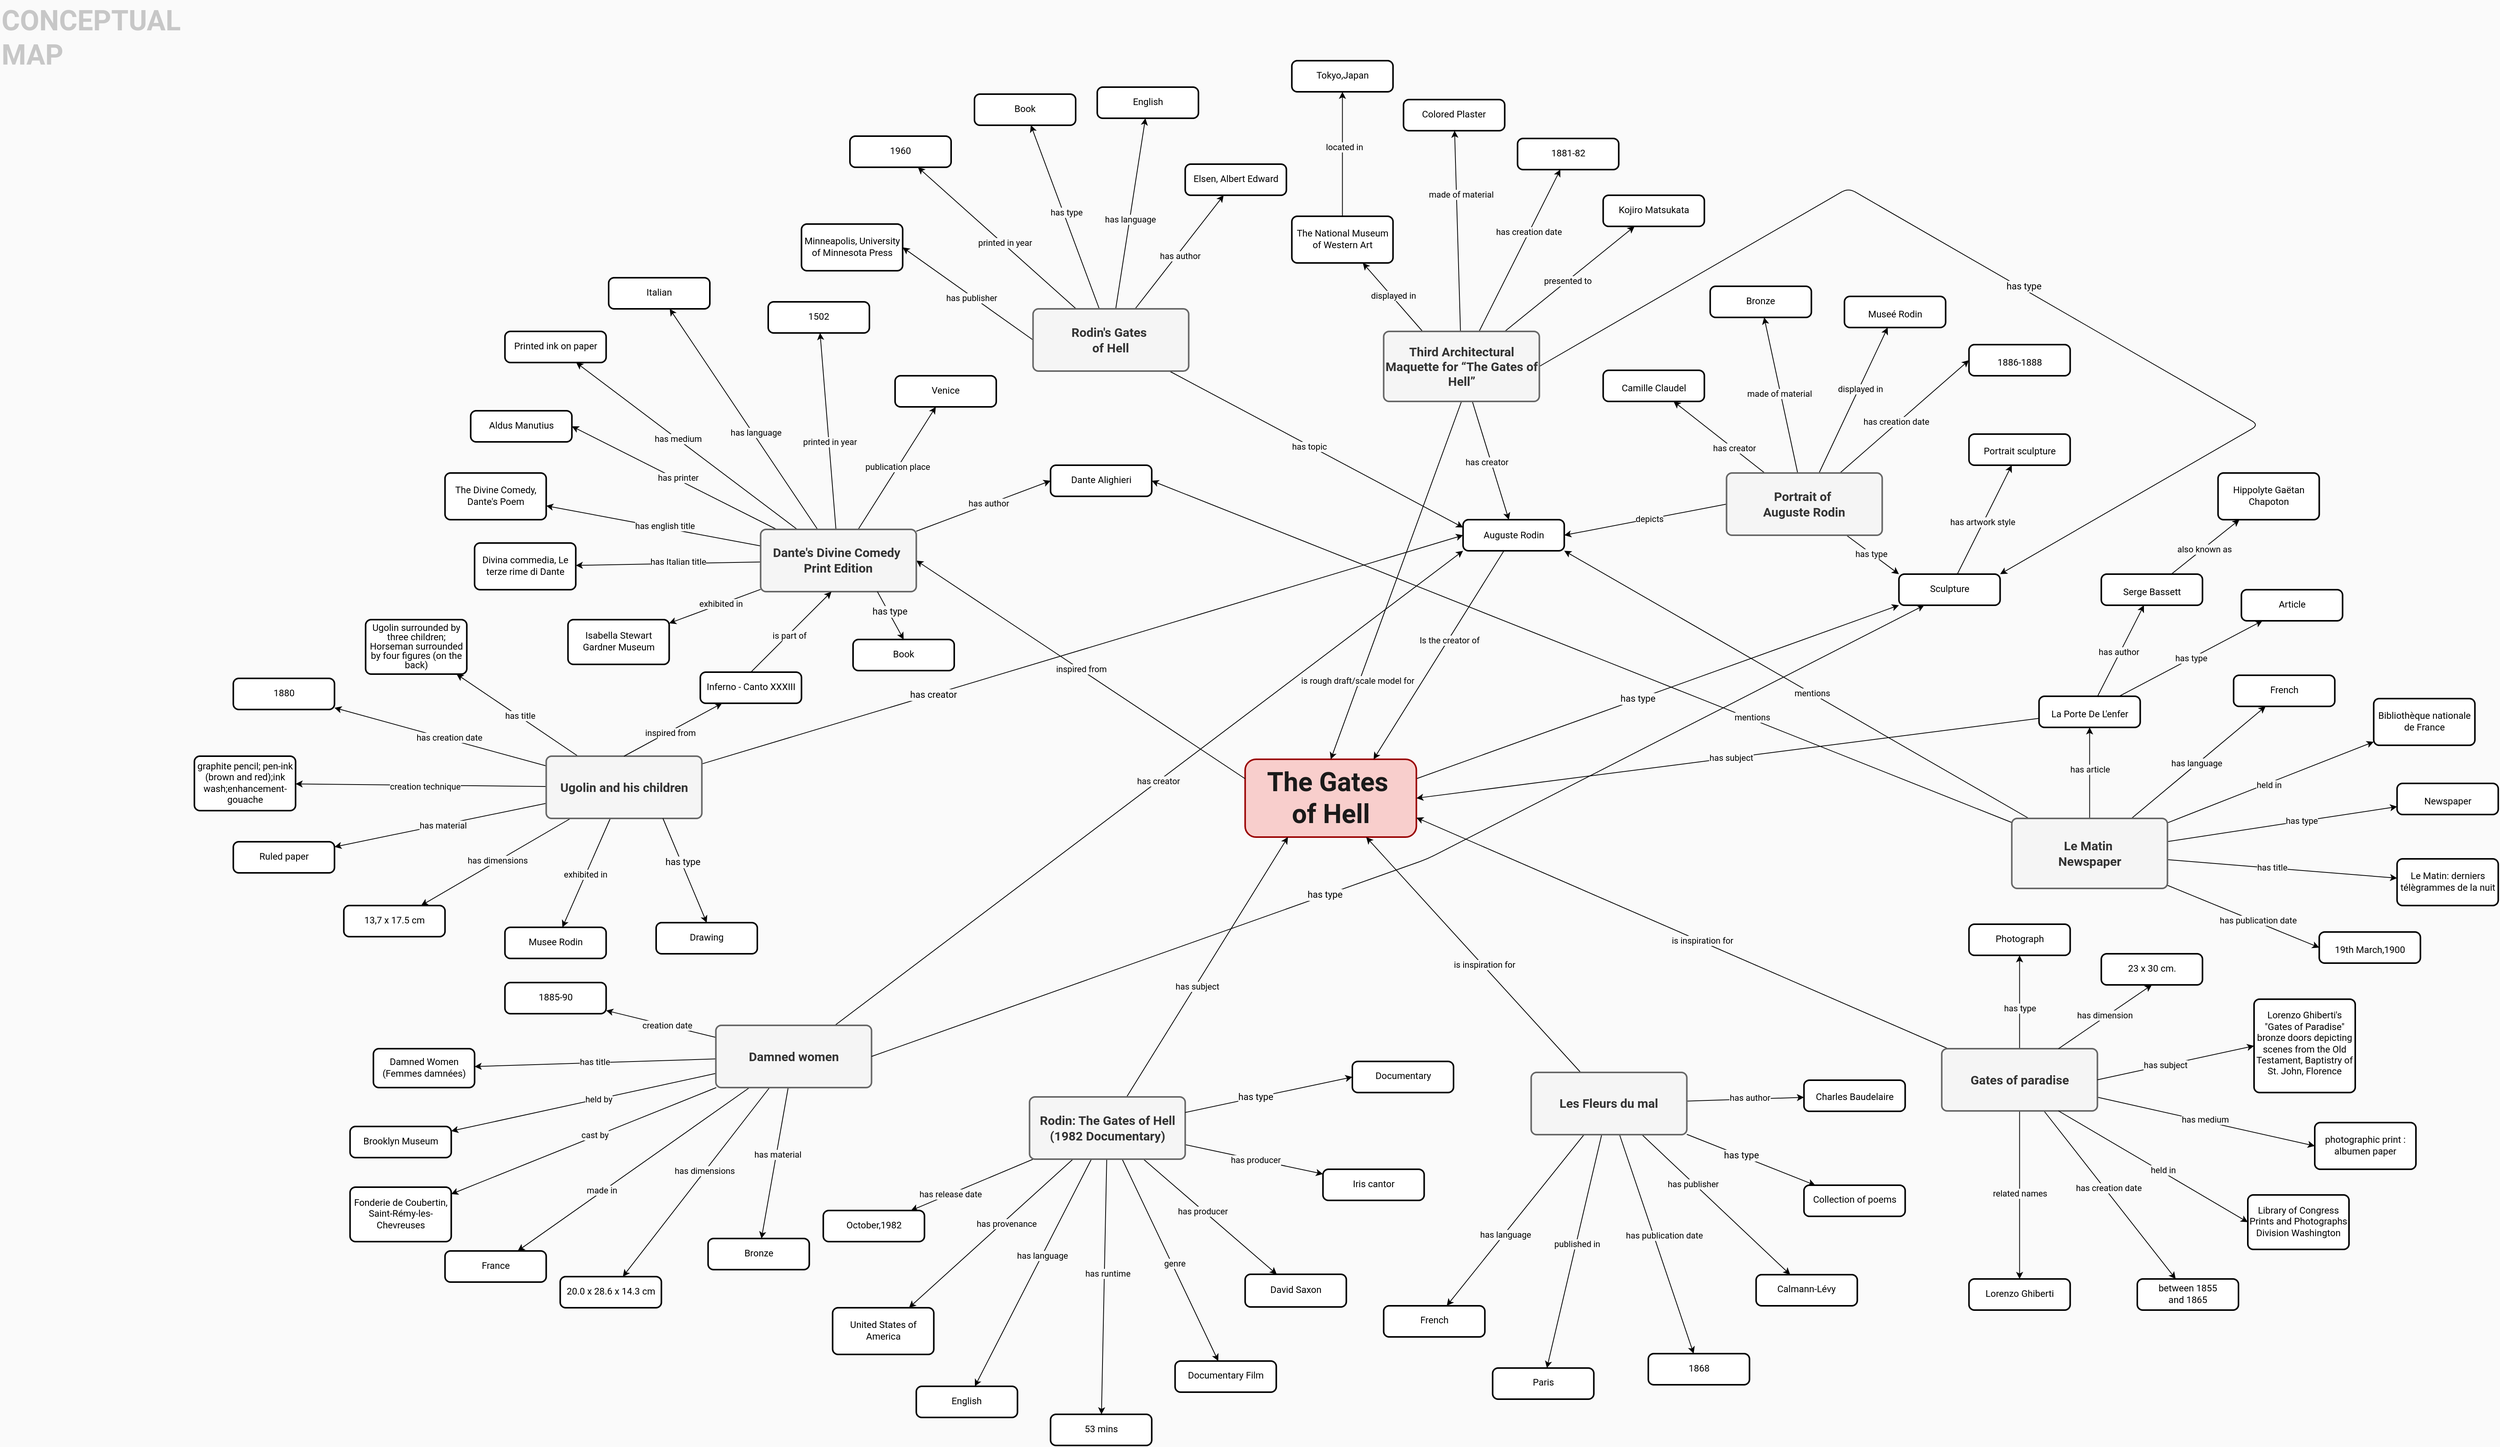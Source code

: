 <mxfile version="20.3.3" type="device"><diagram id="uli3ohNVDerW3JrVuovh" name="Pagina-1"><mxGraphModel dx="638" dy="839" grid="0" gridSize="10" guides="1" tooltips="1" connect="1" arrows="1" fold="1" page="1" pageScale="1" pageWidth="3500" pageHeight="2000" background="#FAFAFA" math="0" shadow="0"><root><mxCell id="0"/><mxCell id="1" parent="0"/><mxCell id="215" value="" style="endArrow=classic;html=1;exitX=0;exitY=0.5;exitDx=0;exitDy=0;entryX=1;entryY=0.5;entryDx=0;entryDy=0;fontFamily=Roboto;fontSource=https%3A%2F%2Ffonts.googleapis.com%2Fcss%3Ffamily%3DRoboto;spacing=0;spacingBottom=3;" parent="1" source="Wc2-rLg0NUTjaZ1JzG2z-781" target="Oa6qZYkNomiIuM7BCrGi-787" edge="1"><mxGeometry width="50" height="50" relative="1" as="geometry"><mxPoint x="2344.75" y="606" as="sourcePoint"/><mxPoint x="2074.75" y="606" as="targetPoint"/></mxGeometry></mxCell><mxCell id="Wc2-rLg0NUTjaZ1JzG2z-804" value="depicts" style="edgeLabel;html=1;align=center;verticalAlign=middle;resizable=0;points=[];fontFamily=Roboto;fontSource=https%3A%2F%2Ffonts.googleapis.com%2Fcss%3Ffamily%3DRoboto;spacing=0;spacingBottom=3;labelBackgroundColor=#FAFAFA;" parent="215" vertex="1" connectable="0"><mxGeometry x="-0.043" y="1" relative="1" as="geometry"><mxPoint as="offset"/></mxGeometry></mxCell><mxCell id="476" value="" style="endArrow=classic;html=1;entryX=0.5;entryY=1;entryDx=0;entryDy=0;exitX=0.5;exitY=0;exitDx=0;exitDy=0;fontFamily=Roboto;fontSource=https%3A%2F%2Ffonts.googleapis.com%2Fcss%3Ffamily%3DRoboto;spacing=0;spacingBottom=3;" parent="1" source="Wc2-rLg0NUTjaZ1JzG2z-806" target="3l15UeyLISfh6TqACw3a-611" edge="1"><mxGeometry width="50" height="50" relative="1" as="geometry"><mxPoint x="2659.59" y="1266" as="sourcePoint"/><mxPoint x="2464.75" y="1196" as="targetPoint"/></mxGeometry></mxCell><mxCell id="Wc2-rLg0NUTjaZ1JzG2z-805" value="has type" style="edgeLabel;html=1;align=center;verticalAlign=middle;resizable=0;points=[];fontFamily=Roboto;fontSource=https%3A%2F%2Ffonts.googleapis.com%2Fcss%3Ffamily%3DRoboto;spacing=0;spacingBottom=3;labelBackgroundColor=#FAFAFA;" parent="476" vertex="1" connectable="0"><mxGeometry x="-0.678" y="-3" relative="1" as="geometry"><mxPoint x="-3" y="-31" as="offset"/></mxGeometry></mxCell><mxCell id="611" style="edgeStyle=orthogonalEdgeStyle;rounded=0;html=1;exitX=0.75;exitY=1;entryX=0.75;entryY=1;jettySize=auto;orthogonalLoop=1;fontFamily=Roboto;fontSource=https%3A%2F%2Ffonts.googleapis.com%2Fcss%3Ffamily%3DRoboto;spacing=0;spacingBottom=3;" parent="1" edge="1"><mxGeometry relative="1" as="geometry"><mxPoint x="240" y="1232" as="sourcePoint"/><mxPoint x="240" y="1232" as="targetPoint"/></mxGeometry></mxCell><mxCell id="Oa6qZYkNomiIuM7BCrGi-772" value="" style="endArrow=classic;html=1;fontFamily=Roboto;fontSize=11;fontColor=default;align=center;strokeColor=default;elbow=vertical;rounded=0;fontSource=https%3A%2F%2Ffonts.googleapis.com%2Fcss%3Ffamily%3DRoboto;spacing=0;spacingBottom=3;" parent="1" source="Oa6qZYkNomiIuM7BCrGi-766" target="Oa6qZYkNomiIuM7BCrGi-771" edge="1"><mxGeometry relative="1" as="geometry"/></mxCell><mxCell id="Oa6qZYkNomiIuM7BCrGi-777" value="presented to" style="edgeLabel;html=1;align=center;verticalAlign=middle;resizable=0;points=[];fontFamily=Roboto;fontSource=https%3A%2F%2Ffonts.googleapis.com%2Fcss%3Ffamily%3DRoboto;spacing=0;spacingBottom=3;labelBackgroundColor=#FAFAFA;" parent="Oa6qZYkNomiIuM7BCrGi-772" vertex="1" connectable="0"><mxGeometry x="0.164" y="-1" relative="1" as="geometry"><mxPoint x="-17" y="14" as="offset"/></mxGeometry></mxCell><mxCell id="Oa6qZYkNomiIuM7BCrGi-774" value="" style="endArrow=classic;html=1;fontFamily=Roboto;fontSize=11;fontColor=default;align=center;strokeColor=default;elbow=vertical;fontSource=https%3A%2F%2Ffonts.googleapis.com%2Fcss%3Ffamily%3DRoboto;spacing=0;spacingBottom=3;" parent="1" source="Oa6qZYkNomiIuM7BCrGi-766" target="Oa6qZYkNomiIuM7BCrGi-773" edge="1"><mxGeometry relative="1" as="geometry"/></mxCell><mxCell id="Oa6qZYkNomiIuM7BCrGi-779" value="has creation date" style="edgeLabel;html=1;align=center;verticalAlign=middle;resizable=0;points=[];fontFamily=Roboto;fontSource=https%3A%2F%2Ffonts.googleapis.com%2Fcss%3Ffamily%3DRoboto;spacing=0;spacingBottom=3;labelBackgroundColor=#FAFAFA;" parent="Oa6qZYkNomiIuM7BCrGi-774" vertex="1" connectable="0"><mxGeometry x="0.174" relative="1" as="geometry"><mxPoint x="2" y="-5" as="offset"/></mxGeometry></mxCell><mxCell id="Oa6qZYkNomiIuM7BCrGi-782" value="" style="endArrow=classic;html=1;fontFamily=Roboto;fontSize=11;fontColor=default;align=center;strokeColor=default;elbow=vertical;fontSource=https%3A%2F%2Ffonts.googleapis.com%2Fcss%3Ffamily%3DRoboto;spacing=0;spacingBottom=3;" parent="1" source="Oa6qZYkNomiIuM7BCrGi-766" target="Oa6qZYkNomiIuM7BCrGi-781" edge="1"><mxGeometry relative="1" as="geometry"/></mxCell><mxCell id="Oa6qZYkNomiIuM7BCrGi-783" value="made of material" style="edgeLabel;html=1;align=center;verticalAlign=middle;resizable=0;points=[];labelBorderColor=none;fontFamily=Roboto;fontSource=https%3A%2F%2Ffonts.googleapis.com%2Fcss%3Ffamily%3DRoboto;spacing=0;spacingBottom=3;labelBackgroundColor=#FAFAFA;" parent="Oa6qZYkNomiIuM7BCrGi-782" vertex="1" connectable="0"><mxGeometry x="0.147" y="2" relative="1" as="geometry"><mxPoint x="7" y="-27" as="offset"/></mxGeometry></mxCell><mxCell id="Oa6qZYkNomiIuM7BCrGi-785" value="" style="endArrow=classic;html=1;fontFamily=Roboto;fontSize=11;fontColor=default;align=center;strokeColor=default;elbow=vertical;jumpStyle=none;rounded=1;exitX=0.25;exitY=0;exitDx=0;exitDy=0;fontSource=https%3A%2F%2Ffonts.googleapis.com%2Fcss%3Ffamily%3DRoboto;spacing=0;spacingBottom=3;" parent="1" source="Oa6qZYkNomiIuM7BCrGi-766" target="Oa6qZYkNomiIuM7BCrGi-784" edge="1"><mxGeometry relative="1" as="geometry"/></mxCell><mxCell id="Oa6qZYkNomiIuM7BCrGi-786" value="displayed in" style="edgeLabel;html=1;align=center;verticalAlign=middle;resizable=0;points=[];fontFamily=Roboto;fontSource=https%3A%2F%2Ffonts.googleapis.com%2Fcss%3Ffamily%3DRoboto;spacing=0;spacingBottom=3;labelBackgroundColor=#FAFAFA;" parent="Oa6qZYkNomiIuM7BCrGi-785" vertex="1" connectable="0"><mxGeometry x="0.178" relative="1" as="geometry"><mxPoint x="7" y="7" as="offset"/></mxGeometry></mxCell><mxCell id="Oa6qZYkNomiIuM7BCrGi-788" value="" style="endArrow=classic;html=1;fontFamily=Roboto;fontSize=11;fontColor=default;align=center;strokeColor=default;elbow=horizontal;fontSource=https%3A%2F%2Ffonts.googleapis.com%2Fcss%3Ffamily%3DRoboto;spacing=0;spacingBottom=3;" parent="1" source="Oa6qZYkNomiIuM7BCrGi-766" target="Oa6qZYkNomiIuM7BCrGi-787" edge="1"><mxGeometry relative="1" as="geometry"/></mxCell><mxCell id="Oa6qZYkNomiIuM7BCrGi-789" value="has creator" style="edgeLabel;html=1;align=center;verticalAlign=middle;resizable=0;points=[];fontFamily=Roboto;fontSource=https%3A%2F%2Ffonts.googleapis.com%2Fcss%3Ffamily%3DRoboto;spacing=0;spacingBottom=3;labelBackgroundColor=#FAFAFA;" parent="Oa6qZYkNomiIuM7BCrGi-788" vertex="1" connectable="0"><mxGeometry x="-0.324" y="-2" relative="1" as="geometry"><mxPoint x="4" y="27" as="offset"/></mxGeometry></mxCell><mxCell id="Oa6qZYkNomiIuM7BCrGi-795" value="" style="endArrow=classic;html=1;fontFamily=Roboto;fontSize=11;fontColor=default;align=center;strokeColor=default;edgeStyle=isometricEdgeStyle;exitX=1;exitY=0.5;exitDx=0;exitDy=0;entryX=1;entryY=0;entryDx=0;entryDy=0;elbow=horizontal;fontSource=https%3A%2F%2Ffonts.googleapis.com%2Fcss%3Ffamily%3DRoboto;spacing=0;spacingBottom=3;" parent="1" source="Oa6qZYkNomiIuM7BCrGi-766" target="Wc2-rLg0NUTjaZ1JzG2z-794" edge="1"><mxGeometry relative="1" as="geometry"><Array as="points"><mxPoint x="2724.75" y="460"/></Array><mxPoint x="2939.75" y="129.472" as="targetPoint"/></mxGeometry></mxCell><mxCell id="z3TO-aQkpn6eMlcd9zko-771" value="has type" style="edgeLabel;html=1;align=center;verticalAlign=middle;resizable=0;points=[];fontSize=12;fontFamily=Roboto;labelBackgroundColor=#FAFAFA;" parent="Oa6qZYkNomiIuM7BCrGi-795" vertex="1" connectable="0"><mxGeometry x="0.015" y="1" relative="1" as="geometry"><mxPoint x="-16" y="-12" as="offset"/></mxGeometry></mxCell><mxCell id="Wc2-rLg0NUTjaZ1JzG2z-801" value="" style="rounded=0;orthogonalLoop=1;jettySize=auto;html=1;entryX=0;entryY=1;entryDx=0;entryDy=0;elbow=vertical;exitX=1;exitY=0.25;exitDx=0;exitDy=0;fontFamily=Roboto;fontSource=https%3A%2F%2Ffonts.googleapis.com%2Fcss%3Ffamily%3DRoboto;spacing=0;spacingBottom=3;" parent="1" source="Oa6qZYkNomiIuM7BCrGi-767" target="Wc2-rLg0NUTjaZ1JzG2z-794" edge="1"><mxGeometry relative="1" as="geometry"><mxPoint x="2614.75" y="806" as="targetPoint"/></mxGeometry></mxCell><mxCell id="z3TO-aQkpn6eMlcd9zko-769" value="has type" style="edgeLabel;html=1;align=center;verticalAlign=middle;resizable=0;points=[];fontSize=12;fontFamily=Roboto;labelBackgroundColor=#FAFAFA;" parent="Wc2-rLg0NUTjaZ1JzG2z-801" vertex="1" connectable="0"><mxGeometry x="0.012" y="1" relative="1" as="geometry"><mxPoint x="-29" y="11" as="offset"/></mxGeometry></mxCell><mxCell id="Oa6qZYkNomiIuM7BCrGi-767" value="&lt;span style=&quot;font-size: 34px;&quot;&gt;&lt;font style=&quot;font-size: 34px;&quot;&gt;The Gates&amp;nbsp;&lt;/font&gt;&lt;/span&gt;&lt;div style=&quot;font-size: 34px;&quot;&gt;&lt;span style=&quot;font-size: 34px;&quot;&gt;&lt;font style=&quot;font-size: 34px;&quot;&gt;of Hell&lt;/font&gt;&lt;/span&gt;&lt;/div&gt;" style="whiteSpace=wrap;html=1;rounded=1;arcSize=14;strokeWidth=2;fillColor=#f8cecc;strokeColor=#990000;fontColor=#1A1A1A;fontFamily=Roboto;fontStyle=1;spacing=0;spacingBottom=3;fontSize=34;fontSource=https%3A%2F%2Ffonts.googleapis.com%2Fcss%3Ffamily%3DRoboto;" parent="1" vertex="1"><mxGeometry x="1654.75" y="1024" width="220" height="100" as="geometry"/></mxCell><mxCell id="Oa6qZYkNomiIuM7BCrGi-769" value="" style="endArrow=classic;html=1;rounded=0;exitX=0.5;exitY=1;exitDx=0;exitDy=0;entryX=0.5;entryY=0;entryDx=0;entryDy=0;fontFamily=Roboto;fontSource=https%3A%2F%2Ffonts.googleapis.com%2Fcss%3Ffamily%3DRoboto;spacing=0;spacingBottom=3;" parent="1" source="Oa6qZYkNomiIuM7BCrGi-766" target="Oa6qZYkNomiIuM7BCrGi-767" edge="1"><mxGeometry relative="1" as="geometry"><mxPoint x="1574.75" y="196" as="sourcePoint"/><mxPoint x="1664.75" y="266" as="targetPoint"/></mxGeometry></mxCell><mxCell id="Oa6qZYkNomiIuM7BCrGi-770" value="is rough draft/scale model for " style="edgeLabel;resizable=0;html=1;align=center;verticalAlign=middle;fontFamily=Roboto;fontSource=https%3A%2F%2Ffonts.googleapis.com%2Fcss%3Ffamily%3DRoboto;spacing=0;spacingBottom=3;labelBackgroundColor=#FAFAFA;" parent="Oa6qZYkNomiIuM7BCrGi-769" connectable="0" vertex="1"><mxGeometry relative="1" as="geometry"><mxPoint x="-50" y="130" as="offset"/></mxGeometry></mxCell><mxCell id="Wc2-rLg0NUTjaZ1JzG2z-896" value="" style="edgeStyle=none;rounded=0;orthogonalLoop=1;jettySize=auto;html=1;elbow=vertical;entryX=0.75;entryY=0;entryDx=0;entryDy=0;fontFamily=Roboto;fontSource=https%3A%2F%2Ffonts.googleapis.com%2Fcss%3Ffamily%3DRoboto;spacing=0;spacingBottom=3;" parent="1" source="Oa6qZYkNomiIuM7BCrGi-787" target="Oa6qZYkNomiIuM7BCrGi-767" edge="1"><mxGeometry relative="1" as="geometry"><mxPoint x="1908.408" y="906" as="targetPoint"/></mxGeometry></mxCell><mxCell id="Wc2-rLg0NUTjaZ1JzG2z-897" value="Is the creator of" style="edgeLabel;html=1;align=center;verticalAlign=middle;resizable=0;points=[];fontFamily=Roboto;fontSource=https%3A%2F%2Ffonts.googleapis.com%2Fcss%3Ffamily%3DRoboto;spacing=0;spacingBottom=3;labelBackgroundColor=#FAFAFA;" parent="Wc2-rLg0NUTjaZ1JzG2z-896" vertex="1" connectable="0"><mxGeometry x="-0.088" y="3" relative="1" as="geometry"><mxPoint x="3" y="-7" as="offset"/></mxGeometry></mxCell><mxCell id="Oa6qZYkNomiIuM7BCrGi-798" value="" style="endArrow=classic;html=1;fontFamily=Roboto;fontSize=11;fontColor=default;align=center;strokeColor=default;entryX=0.5;entryY=1;entryDx=0;entryDy=0;elbow=vertical;fontSource=https%3A%2F%2Ffonts.googleapis.com%2Fcss%3Ffamily%3DRoboto;spacing=0;spacingBottom=3;" parent="1" source="Oa6qZYkNomiIuM7BCrGi-784" target="Oa6qZYkNomiIuM7BCrGi-797" edge="1"><mxGeometry relative="1" as="geometry"><mxPoint x="1721.75" y="-139" as="targetPoint"/></mxGeometry></mxCell><mxCell id="Oa6qZYkNomiIuM7BCrGi-801" value="located in" style="edgeLabel;html=1;align=center;verticalAlign=middle;resizable=0;points=[];fontFamily=Roboto;fontSource=https%3A%2F%2Ffonts.googleapis.com%2Fcss%3Ffamily%3DRoboto;spacing=0;spacingBottom=3;labelBackgroundColor=#FAFAFA;" parent="Oa6qZYkNomiIuM7BCrGi-798" vertex="1" connectable="0"><mxGeometry x="0.091" y="-2" relative="1" as="geometry"><mxPoint as="offset"/></mxGeometry></mxCell><mxCell id="Wc2-rLg0NUTjaZ1JzG2z-760" value="" style="endArrow=classic;html=1;fontFamily=Roboto;fontSize=11;fontColor=default;align=center;strokeColor=default;fontSource=https%3A%2F%2Ffonts.googleapis.com%2Fcss%3Ffamily%3DRoboto;spacing=0;spacingBottom=3;" parent="1" source="Wc2-rLg0NUTjaZ1JzG2z-758" target="Wc2-rLg0NUTjaZ1JzG2z-759" edge="1"><mxGeometry relative="1" as="geometry"/></mxCell><mxCell id="Wc2-rLg0NUTjaZ1JzG2z-761" value="has author" style="edgeLabel;html=1;align=center;verticalAlign=middle;resizable=0;points=[];fontFamily=Roboto;fontSource=https%3A%2F%2Ffonts.googleapis.com%2Fcss%3Ffamily%3DRoboto;spacing=0;spacingBottom=3;labelBackgroundColor=#FAFAFA;" parent="Wc2-rLg0NUTjaZ1JzG2z-760" vertex="1" connectable="0"><mxGeometry x="-0.307" y="-2" relative="1" as="geometry"><mxPoint x="28" y="-3" as="offset"/></mxGeometry></mxCell><mxCell id="Wc2-rLg0NUTjaZ1JzG2z-763" value="" style="endArrow=classic;html=1;fontFamily=Roboto;fontSize=11;fontColor=default;align=center;strokeColor=default;edgeStyle=none;fontSource=https%3A%2F%2Ffonts.googleapis.com%2Fcss%3Ffamily%3DRoboto;spacing=0;spacingBottom=3;" parent="1" source="Wc2-rLg0NUTjaZ1JzG2z-758" target="Oa6qZYkNomiIuM7BCrGi-767" edge="1"><mxGeometry relative="1" as="geometry"/></mxCell><mxCell id="Wc2-rLg0NUTjaZ1JzG2z-764" value="is inspiration for" style="edgeLabel;html=1;align=center;verticalAlign=middle;resizable=0;points=[];fontFamily=Roboto;fontSource=https%3A%2F%2Ffonts.googleapis.com%2Fcss%3Ffamily%3DRoboto;spacing=0;spacingBottom=3;labelBackgroundColor=#FAFAFA;" parent="Wc2-rLg0NUTjaZ1JzG2z-763" vertex="1" connectable="0"><mxGeometry x="-0.096" y="-1" relative="1" as="geometry"><mxPoint as="offset"/></mxGeometry></mxCell><mxCell id="Wc2-rLg0NUTjaZ1JzG2z-766" value="" style="endArrow=classic;html=1;fontFamily=Roboto;fontSize=11;fontColor=default;align=center;strokeColor=default;edgeStyle=none;fontSource=https%3A%2F%2Ffonts.googleapis.com%2Fcss%3Ffamily%3DRoboto;spacing=0;spacingBottom=3;" parent="1" source="Wc2-rLg0NUTjaZ1JzG2z-758" target="Wc2-rLg0NUTjaZ1JzG2z-765" edge="1"><mxGeometry relative="1" as="geometry"/></mxCell><mxCell id="z3TO-aQkpn6eMlcd9zko-772" value="has type" style="edgeLabel;html=1;align=center;verticalAlign=middle;resizable=0;points=[];fontSize=12;fontFamily=Roboto;labelBackgroundColor=#FAFAFA;" parent="Wc2-rLg0NUTjaZ1JzG2z-766" vertex="1" connectable="0"><mxGeometry x="-0.162" y="1" relative="1" as="geometry"><mxPoint as="offset"/></mxGeometry></mxCell><mxCell id="Wc2-rLg0NUTjaZ1JzG2z-769" value="" style="endArrow=classic;html=1;fontFamily=Roboto;fontSize=11;fontColor=default;align=center;strokeColor=default;edgeStyle=none;fontSource=https%3A%2F%2Ffonts.googleapis.com%2Fcss%3Ffamily%3DRoboto;spacing=0;spacingBottom=3;" parent="1" source="Wc2-rLg0NUTjaZ1JzG2z-758" target="Wc2-rLg0NUTjaZ1JzG2z-768" edge="1"><mxGeometry relative="1" as="geometry"/></mxCell><mxCell id="Wc2-rLg0NUTjaZ1JzG2z-770" value="&lt;div&gt;has publisher&lt;/div&gt;" style="edgeLabel;html=1;align=center;verticalAlign=middle;resizable=0;points=[];fontFamily=Roboto;fontSource=https%3A%2F%2Ffonts.googleapis.com%2Fcss%3Ffamily%3DRoboto;spacing=0;spacingBottom=3;labelBackgroundColor=#FAFAFA;" parent="Wc2-rLg0NUTjaZ1JzG2z-769" vertex="1" connectable="0"><mxGeometry x="-0.293" y="-2" relative="1" as="geometry"><mxPoint x="-1" as="offset"/></mxGeometry></mxCell><mxCell id="Wc2-rLg0NUTjaZ1JzG2z-773" value="" style="endArrow=classic;html=1;fontFamily=Roboto;fontSize=11;fontColor=default;align=center;strokeColor=default;edgeStyle=none;fontSource=https%3A%2F%2Ffonts.googleapis.com%2Fcss%3Ffamily%3DRoboto;spacing=0;spacingBottom=3;" parent="1" source="Wc2-rLg0NUTjaZ1JzG2z-758" target="Wc2-rLg0NUTjaZ1JzG2z-772" edge="1"><mxGeometry relative="1" as="geometry"/></mxCell><mxCell id="Wc2-rLg0NUTjaZ1JzG2z-774" value="has publication date" style="edgeLabel;html=1;align=center;verticalAlign=middle;resizable=0;points=[];fontFamily=Roboto;fontSource=https%3A%2F%2Ffonts.googleapis.com%2Fcss%3Ffamily%3DRoboto;spacing=0;spacingBottom=3;labelBackgroundColor=#FAFAFA;" parent="Wc2-rLg0NUTjaZ1JzG2z-773" vertex="1" connectable="0"><mxGeometry x="-0.302" y="1" relative="1" as="geometry"><mxPoint x="23" y="33" as="offset"/></mxGeometry></mxCell><mxCell id="Wc2-rLg0NUTjaZ1JzG2z-776" value="" style="edgeStyle=none;rounded=0;orthogonalLoop=1;jettySize=auto;html=1;fontFamily=Roboto;fontSource=https%3A%2F%2Ffonts.googleapis.com%2Fcss%3Ffamily%3DRoboto;spacing=0;spacingBottom=3;" parent="1" source="Wc2-rLg0NUTjaZ1JzG2z-758" target="Wc2-rLg0NUTjaZ1JzG2z-775" edge="1"><mxGeometry relative="1" as="geometry"/></mxCell><mxCell id="Wc2-rLg0NUTjaZ1JzG2z-777" value="published in" style="edgeLabel;html=1;align=center;verticalAlign=middle;resizable=0;points=[];fontFamily=Roboto;fontSource=https%3A%2F%2Ffonts.googleapis.com%2Fcss%3Ffamily%3DRoboto;spacing=0;spacingBottom=3;labelBackgroundColor=#FAFAFA;" parent="Wc2-rLg0NUTjaZ1JzG2z-776" vertex="1" connectable="0"><mxGeometry x="-0.057" y="1" relative="1" as="geometry"><mxPoint as="offset"/></mxGeometry></mxCell><mxCell id="Wc2-rLg0NUTjaZ1JzG2z-779" value="" style="edgeStyle=none;rounded=0;orthogonalLoop=1;jettySize=auto;html=1;fontFamily=Roboto;fontSource=https%3A%2F%2Ffonts.googleapis.com%2Fcss%3Ffamily%3DRoboto;spacing=0;spacingBottom=3;" parent="1" source="Wc2-rLg0NUTjaZ1JzG2z-758" target="Wc2-rLg0NUTjaZ1JzG2z-778" edge="1"><mxGeometry relative="1" as="geometry"/></mxCell><mxCell id="Wc2-rLg0NUTjaZ1JzG2z-780" value="has language" style="edgeLabel;html=1;align=center;verticalAlign=middle;resizable=0;points=[];fontFamily=Roboto;fontSource=https%3A%2F%2Ffonts.googleapis.com%2Fcss%3Ffamily%3DRoboto;spacing=0;spacingBottom=3;labelBackgroundColor=#FAFAFA;" parent="Wc2-rLg0NUTjaZ1JzG2z-779" vertex="1" connectable="0"><mxGeometry x="0.165" y="2" relative="1" as="geometry"><mxPoint as="offset"/></mxGeometry></mxCell><mxCell id="Wc2-rLg0NUTjaZ1JzG2z-759" value="&lt;h1 style=&quot;line-height: 0;&quot; id=&quot;firstHeading&quot;&gt;&lt;font style=&quot;font-size: 12px ; font-weight: normal&quot;&gt;Charles Baudelaire&lt;/font&gt;&lt;/h1&gt;" style="rounded=1;whiteSpace=wrap;html=1;absoluteArcSize=1;arcSize=14;strokeWidth=2;fontFamily=Roboto;fontSource=https%3A%2F%2Ffonts.googleapis.com%2Fcss%3Ffamily%3DRoboto;spacing=0;spacingBottom=3;spacingLeft=3;spacingRight=3;" parent="1" vertex="1"><mxGeometry x="2372.75" y="1436.5" width="130" height="40" as="geometry"/></mxCell><mxCell id="Wc2-rLg0NUTjaZ1JzG2z-783" value="" style="edgeStyle=none;rounded=0;orthogonalLoop=1;jettySize=auto;html=1;fontFamily=Roboto;fontSource=https%3A%2F%2Ffonts.googleapis.com%2Fcss%3Ffamily%3DRoboto;spacing=0;spacingBottom=3;" parent="1" source="Wc2-rLg0NUTjaZ1JzG2z-781" target="Wc2-rLg0NUTjaZ1JzG2z-782" edge="1"><mxGeometry relative="1" as="geometry"/></mxCell><mxCell id="Wc2-rLg0NUTjaZ1JzG2z-784" value="has creator" style="edgeLabel;html=1;align=center;verticalAlign=middle;resizable=0;points=[];fontFamily=Roboto;fontSource=https%3A%2F%2Ffonts.googleapis.com%2Fcss%3Ffamily%3DRoboto;spacing=0;spacingBottom=3;labelBackgroundColor=#FAFAFA;" parent="Wc2-rLg0NUTjaZ1JzG2z-783" vertex="1" connectable="0"><mxGeometry x="-0.328" relative="1" as="geometry"><mxPoint as="offset"/></mxGeometry></mxCell><mxCell id="Wc2-rLg0NUTjaZ1JzG2z-786" value="" style="edgeStyle=none;rounded=0;orthogonalLoop=1;jettySize=auto;html=1;fontFamily=Roboto;fontSource=https%3A%2F%2Ffonts.googleapis.com%2Fcss%3Ffamily%3DRoboto;spacing=0;spacingBottom=3;" parent="1" source="Wc2-rLg0NUTjaZ1JzG2z-781" target="Wc2-rLg0NUTjaZ1JzG2z-785" edge="1"><mxGeometry relative="1" as="geometry"/></mxCell><mxCell id="Wc2-rLg0NUTjaZ1JzG2z-787" value="made of material" style="edgeLabel;html=1;align=center;verticalAlign=middle;resizable=0;points=[];fontFamily=Roboto;fontSource=https%3A%2F%2Ffonts.googleapis.com%2Fcss%3Ffamily%3DRoboto;spacing=0;spacingBottom=3;labelBackgroundColor=#FAFAFA;" parent="Wc2-rLg0NUTjaZ1JzG2z-786" vertex="1" connectable="0"><mxGeometry x="0.008" y="2" relative="1" as="geometry"><mxPoint as="offset"/></mxGeometry></mxCell><mxCell id="Wc2-rLg0NUTjaZ1JzG2z-789" value="" style="edgeStyle=none;rounded=0;orthogonalLoop=1;jettySize=auto;html=1;fontFamily=Roboto;fontSource=https%3A%2F%2Ffonts.googleapis.com%2Fcss%3Ffamily%3DRoboto;spacing=0;spacingBottom=3;" parent="1" source="Wc2-rLg0NUTjaZ1JzG2z-781" target="Wc2-rLg0NUTjaZ1JzG2z-788" edge="1"><mxGeometry relative="1" as="geometry"/></mxCell><mxCell id="Wc2-rLg0NUTjaZ1JzG2z-790" value="displayed in" style="edgeLabel;html=1;align=center;verticalAlign=middle;resizable=0;points=[];fontFamily=Roboto;fontSource=https%3A%2F%2Ffonts.googleapis.com%2Fcss%3Ffamily%3DRoboto;spacing=0;spacingBottom=3;labelBackgroundColor=#FAFAFA;" parent="Wc2-rLg0NUTjaZ1JzG2z-789" vertex="1" connectable="0"><mxGeometry x="0.153" y="-2" relative="1" as="geometry"><mxPoint as="offset"/></mxGeometry></mxCell><mxCell id="Wc2-rLg0NUTjaZ1JzG2z-792" value="" style="edgeStyle=none;rounded=0;orthogonalLoop=1;jettySize=auto;html=1;entryX=0;entryY=0.5;entryDx=0;entryDy=0;fontFamily=Roboto;fontSource=https%3A%2F%2Ffonts.googleapis.com%2Fcss%3Ffamily%3DRoboto;spacing=0;spacingBottom=3;" parent="1" source="Wc2-rLg0NUTjaZ1JzG2z-781" target="Wc2-rLg0NUTjaZ1JzG2z-791" edge="1"><mxGeometry relative="1" as="geometry"><mxPoint x="2691.33" y="448.0" as="targetPoint"/></mxGeometry></mxCell><mxCell id="Wc2-rLg0NUTjaZ1JzG2z-793" value="has creation date" style="edgeLabel;html=1;align=center;verticalAlign=middle;resizable=0;points=[];fontFamily=Roboto;fontSource=https%3A%2F%2Ffonts.googleapis.com%2Fcss%3Ffamily%3DRoboto;spacing=0;spacingBottom=3;labelBackgroundColor=#FAFAFA;" parent="Wc2-rLg0NUTjaZ1JzG2z-792" vertex="1" connectable="0"><mxGeometry x="-0.116" y="2" relative="1" as="geometry"><mxPoint y="1" as="offset"/></mxGeometry></mxCell><mxCell id="Wc2-rLg0NUTjaZ1JzG2z-795" value="" style="edgeStyle=none;rounded=0;orthogonalLoop=1;jettySize=auto;html=1;entryX=0;entryY=0;entryDx=0;entryDy=0;fontFamily=Roboto;fontSource=https%3A%2F%2Ffonts.googleapis.com%2Fcss%3Ffamily%3DRoboto;spacing=0;spacingBottom=3;" parent="1" source="Wc2-rLg0NUTjaZ1JzG2z-781" target="Wc2-rLg0NUTjaZ1JzG2z-794" edge="1"><mxGeometry relative="1" as="geometry"/></mxCell><mxCell id="Wc2-rLg0NUTjaZ1JzG2z-796" value="has type" style="edgeLabel;html=1;align=center;verticalAlign=middle;resizable=0;points=[];fontFamily=Roboto;fontSource=https%3A%2F%2Ffonts.googleapis.com%2Fcss%3Ffamily%3DRoboto;spacing=0;spacingBottom=3;labelBackgroundColor=#FAFAFA;" parent="Wc2-rLg0NUTjaZ1JzG2z-795" vertex="1" connectable="0"><mxGeometry x="-0.037" y="-1" relative="1" as="geometry"><mxPoint as="offset"/></mxGeometry></mxCell><mxCell id="Wc2-rLg0NUTjaZ1JzG2z-798" value="" style="edgeStyle=none;rounded=0;orthogonalLoop=1;jettySize=auto;html=1;fontFamily=Roboto;fontSource=https%3A%2F%2Ffonts.googleapis.com%2Fcss%3Ffamily%3DRoboto;spacing=0;spacingBottom=3;" parent="1" source="Wc2-rLg0NUTjaZ1JzG2z-794" target="Wc2-rLg0NUTjaZ1JzG2z-797" edge="1"><mxGeometry relative="1" as="geometry"/></mxCell><mxCell id="Wc2-rLg0NUTjaZ1JzG2z-799" value="has artwork style" style="edgeLabel;html=1;align=center;verticalAlign=middle;resizable=0;points=[];fontFamily=Roboto;fontSource=https%3A%2F%2Ffonts.googleapis.com%2Fcss%3Ffamily%3DRoboto;spacing=0;spacingBottom=3;labelBackgroundColor=#FAFAFA;" parent="Wc2-rLg0NUTjaZ1JzG2z-798" vertex="1" connectable="0"><mxGeometry x="-0.069" y="1" relative="1" as="geometry"><mxPoint as="offset"/></mxGeometry></mxCell><mxCell id="Wc2-rLg0NUTjaZ1JzG2z-812" value="" style="edgeStyle=none;rounded=0;orthogonalLoop=1;jettySize=auto;html=1;elbow=vertical;fontFamily=Roboto;fontSource=https%3A%2F%2Ffonts.googleapis.com%2Fcss%3Ffamily%3DRoboto;spacing=0;spacingBottom=3;entryX=0;entryY=0.5;entryDx=0;entryDy=0;" parent="1" source="Wc2-rLg0NUTjaZ1JzG2z-806" target="Wc2-rLg0NUTjaZ1JzG2z-811" edge="1"><mxGeometry relative="1" as="geometry"/></mxCell><mxCell id="Wc2-rLg0NUTjaZ1JzG2z-813" value="has medium" style="edgeLabel;html=1;align=center;verticalAlign=middle;resizable=0;points=[];fontFamily=Roboto;fontSource=https%3A%2F%2Ffonts.googleapis.com%2Fcss%3Ffamily%3DRoboto;spacing=0;spacingBottom=3;labelBackgroundColor=#FAFAFA;" parent="Wc2-rLg0NUTjaZ1JzG2z-812" vertex="1" connectable="0"><mxGeometry x="-0.01" y="1" relative="1" as="geometry"><mxPoint as="offset"/></mxGeometry></mxCell><mxCell id="Wc2-rLg0NUTjaZ1JzG2z-815" value="" style="edgeStyle=none;rounded=0;orthogonalLoop=1;jettySize=auto;html=1;elbow=vertical;fontFamily=Roboto;fontSource=https%3A%2F%2Ffonts.googleapis.com%2Fcss%3Ffamily%3DRoboto;spacing=0;spacingBottom=3;" parent="1" source="Wc2-rLg0NUTjaZ1JzG2z-806" target="Wc2-rLg0NUTjaZ1JzG2z-814" edge="1"><mxGeometry relative="1" as="geometry"/></mxCell><mxCell id="Wc2-rLg0NUTjaZ1JzG2z-816" value="has creation date" style="edgeLabel;html=1;align=center;verticalAlign=middle;resizable=0;points=[];fontFamily=Roboto;fontSource=https%3A%2F%2Ffonts.googleapis.com%2Fcss%3Ffamily%3DRoboto;spacing=0;spacingBottom=3;labelBackgroundColor=#FAFAFA;" parent="Wc2-rLg0NUTjaZ1JzG2z-815" vertex="1" connectable="0"><mxGeometry x="-0.054" y="3" relative="1" as="geometry"><mxPoint as="offset"/></mxGeometry></mxCell><mxCell id="Wc2-rLg0NUTjaZ1JzG2z-818" value="" style="edgeStyle=none;rounded=0;orthogonalLoop=1;jettySize=auto;html=1;elbow=vertical;fontFamily=Roboto;fontSource=https%3A%2F%2Ffonts.googleapis.com%2Fcss%3Ffamily%3DRoboto;spacing=0;spacingBottom=3;" parent="1" source="Wc2-rLg0NUTjaZ1JzG2z-806" target="Wc2-rLg0NUTjaZ1JzG2z-817" edge="1"><mxGeometry relative="1" as="geometry"/></mxCell><mxCell id="Wc2-rLg0NUTjaZ1JzG2z-820" value="related names" style="edgeLabel;html=1;align=center;verticalAlign=middle;resizable=0;points=[];fontFamily=Roboto;fontSource=https%3A%2F%2Ffonts.googleapis.com%2Fcss%3Ffamily%3DRoboto;spacing=0;spacingBottom=3;labelBackgroundColor=#FAFAFA;" parent="Wc2-rLg0NUTjaZ1JzG2z-818" vertex="1" connectable="0"><mxGeometry x="-0.005" y="-1" relative="1" as="geometry"><mxPoint x="1" as="offset"/></mxGeometry></mxCell><mxCell id="Wc2-rLg0NUTjaZ1JzG2z-822" value="" style="edgeStyle=none;rounded=0;orthogonalLoop=1;jettySize=auto;html=1;elbow=vertical;entryX=1;entryY=0.75;entryDx=0;entryDy=0;fontFamily=Roboto;fontSource=https%3A%2F%2Ffonts.googleapis.com%2Fcss%3Ffamily%3DRoboto;spacing=0;spacingBottom=3;" parent="1" source="Wc2-rLg0NUTjaZ1JzG2z-806" target="Oa6qZYkNomiIuM7BCrGi-767" edge="1"><mxGeometry relative="1" as="geometry"><mxPoint x="2254.75" y="1288.046" as="targetPoint"/></mxGeometry></mxCell><mxCell id="Wc2-rLg0NUTjaZ1JzG2z-823" value="is inspiration for" style="edgeLabel;html=1;align=center;verticalAlign=middle;resizable=0;points=[];fontFamily=Roboto;fontSource=https%3A%2F%2Ffonts.googleapis.com%2Fcss%3Ffamily%3DRoboto;spacing=0;spacingBottom=3;labelBackgroundColor=#FAFAFA;" parent="Wc2-rLg0NUTjaZ1JzG2z-822" vertex="1" connectable="0"><mxGeometry x="-0.073" relative="1" as="geometry"><mxPoint as="offset"/></mxGeometry></mxCell><mxCell id="Wc2-rLg0NUTjaZ1JzG2z-826" value="" style="edgeStyle=none;rounded=0;orthogonalLoop=1;jettySize=auto;html=1;elbow=vertical;entryX=1;entryY=1;entryDx=0;entryDy=0;fontFamily=Roboto;fontSource=https%3A%2F%2Ffonts.googleapis.com%2Fcss%3Ffamily%3DRoboto;spacing=0;spacingBottom=3;" parent="1" source="Wc2-rLg0NUTjaZ1JzG2z-824" target="Oa6qZYkNomiIuM7BCrGi-787" edge="1"><mxGeometry relative="1" as="geometry"><mxPoint x="2534.75" y="901" as="targetPoint"/></mxGeometry></mxCell><mxCell id="Wc2-rLg0NUTjaZ1JzG2z-827" value="mentions" style="edgeLabel;html=1;align=center;verticalAlign=middle;resizable=0;points=[];fontFamily=Roboto;fontSource=https%3A%2F%2Ffonts.googleapis.com%2Fcss%3Ffamily%3DRoboto;spacing=0;spacingBottom=3;labelBackgroundColor=#FAFAFA;" parent="Wc2-rLg0NUTjaZ1JzG2z-826" vertex="1" connectable="0"><mxGeometry x="0.051" y="-1" relative="1" as="geometry"><mxPoint x="34" y="22" as="offset"/></mxGeometry></mxCell><mxCell id="Wc2-rLg0NUTjaZ1JzG2z-830" value="" style="edgeStyle=none;rounded=0;orthogonalLoop=1;jettySize=auto;html=1;elbow=vertical;fontFamily=Roboto;fontSource=https%3A%2F%2Ffonts.googleapis.com%2Fcss%3Ffamily%3DRoboto;spacing=0;spacingBottom=3;" parent="1" source="Wc2-rLg0NUTjaZ1JzG2z-824" target="Wc2-rLg0NUTjaZ1JzG2z-829" edge="1"><mxGeometry relative="1" as="geometry"/></mxCell><mxCell id="Wc2-rLg0NUTjaZ1JzG2z-831" value="has language" style="edgeLabel;html=1;align=center;verticalAlign=middle;resizable=0;points=[];fontFamily=Roboto;fontSource=https%3A%2F%2Ffonts.googleapis.com%2Fcss%3Ffamily%3DRoboto;spacing=0;spacingBottom=3;labelBackgroundColor=#FAFAFA;" parent="Wc2-rLg0NUTjaZ1JzG2z-830" vertex="1" connectable="0"><mxGeometry x="-0.037" y="-1" relative="1" as="geometry"><mxPoint y="-1" as="offset"/></mxGeometry></mxCell><mxCell id="Wc2-rLg0NUTjaZ1JzG2z-833" value="" style="edgeStyle=none;rounded=0;orthogonalLoop=1;jettySize=auto;html=1;elbow=vertical;fontFamily=Roboto;fontSource=https%3A%2F%2Ffonts.googleapis.com%2Fcss%3Ffamily%3DRoboto;spacing=0;spacingBottom=3;" parent="1" source="Wc2-rLg0NUTjaZ1JzG2z-824" target="Wc2-rLg0NUTjaZ1JzG2z-832" edge="1"><mxGeometry relative="1" as="geometry"/></mxCell><mxCell id="Wc2-rLg0NUTjaZ1JzG2z-834" value="held in" style="edgeLabel;html=1;align=center;verticalAlign=middle;resizable=0;points=[];fontFamily=Roboto;fontSource=https%3A%2F%2Ffonts.googleapis.com%2Fcss%3Ffamily%3DRoboto;spacing=0;spacingBottom=3;labelBackgroundColor=#FAFAFA;" parent="Wc2-rLg0NUTjaZ1JzG2z-833" vertex="1" connectable="0"><mxGeometry x="-0.028" y="-3" relative="1" as="geometry"><mxPoint as="offset"/></mxGeometry></mxCell><mxCell id="Wc2-rLg0NUTjaZ1JzG2z-837" value="" style="edgeStyle=none;rounded=0;orthogonalLoop=1;jettySize=auto;html=1;elbow=vertical;fontFamily=Roboto;fontSource=https%3A%2F%2Ffonts.googleapis.com%2Fcss%3Ffamily%3DRoboto;spacing=0;spacingBottom=3;" parent="1" source="Wc2-rLg0NUTjaZ1JzG2z-824" target="Wc2-rLg0NUTjaZ1JzG2z-836" edge="1"><mxGeometry relative="1" as="geometry"/></mxCell><mxCell id="Wc2-rLg0NUTjaZ1JzG2z-838" value="has article" style="edgeLabel;html=1;align=center;verticalAlign=middle;resizable=0;points=[];fontFamily=Roboto;fontSource=https%3A%2F%2Ffonts.googleapis.com%2Fcss%3Ffamily%3DRoboto;spacing=0;spacingBottom=3;labelBackgroundColor=#FAFAFA;" parent="Wc2-rLg0NUTjaZ1JzG2z-837" vertex="1" connectable="0"><mxGeometry x="-0.24" y="-4" relative="1" as="geometry"><mxPoint x="-4" y="-17" as="offset"/></mxGeometry></mxCell><mxCell id="Wc2-rLg0NUTjaZ1JzG2z-840" value="" style="edgeStyle=none;rounded=0;orthogonalLoop=1;jettySize=auto;html=1;elbow=vertical;entryX=1;entryY=0.5;entryDx=0;entryDy=0;fontFamily=Roboto;fontSource=https%3A%2F%2Ffonts.googleapis.com%2Fcss%3Ffamily%3DRoboto;spacing=0;spacingBottom=3;" parent="1" source="Wc2-rLg0NUTjaZ1JzG2z-836" target="Oa6qZYkNomiIuM7BCrGi-767" edge="1"><mxGeometry relative="1" as="geometry"><mxPoint x="3575.211" y="766" as="targetPoint"/></mxGeometry></mxCell><mxCell id="Wc2-rLg0NUTjaZ1JzG2z-841" value="has subject" style="edgeLabel;html=1;align=center;verticalAlign=middle;resizable=0;points=[];fontFamily=Roboto;fontSource=https%3A%2F%2Ffonts.googleapis.com%2Fcss%3Ffamily%3DRoboto;spacing=0;spacingBottom=3;labelBackgroundColor=#FAFAFA;" parent="Wc2-rLg0NUTjaZ1JzG2z-840" vertex="1" connectable="0"><mxGeometry x="0.093" y="2" relative="1" as="geometry"><mxPoint x="41" y="-6" as="offset"/></mxGeometry></mxCell><mxCell id="Wc2-rLg0NUTjaZ1JzG2z-843" value="" style="edgeStyle=none;rounded=0;orthogonalLoop=1;jettySize=auto;html=1;elbow=vertical;fontFamily=Roboto;fontSource=https%3A%2F%2Ffonts.googleapis.com%2Fcss%3Ffamily%3DRoboto;spacing=0;spacingBottom=3;" parent="1" source="Wc2-rLg0NUTjaZ1JzG2z-824" target="Wc2-rLg0NUTjaZ1JzG2z-842" edge="1"><mxGeometry relative="1" as="geometry"/></mxCell><mxCell id="Wc2-rLg0NUTjaZ1JzG2z-845" value="has type" style="edgeLabel;html=1;align=center;verticalAlign=middle;resizable=0;points=[];fontFamily=Roboto;fontSource=https%3A%2F%2Ffonts.googleapis.com%2Fcss%3Ffamily%3DRoboto;spacing=0;spacingBottom=3;labelBackgroundColor=#FAFAFA;" parent="Wc2-rLg0NUTjaZ1JzG2z-843" vertex="1" connectable="0"><mxGeometry x="0.164" y="-1" relative="1" as="geometry"><mxPoint as="offset"/></mxGeometry></mxCell><mxCell id="Wc2-rLg0NUTjaZ1JzG2z-847" value="" style="edgeStyle=none;rounded=0;orthogonalLoop=1;jettySize=auto;html=1;elbow=vertical;fontFamily=Roboto;fontSource=https%3A%2F%2Ffonts.googleapis.com%2Fcss%3Ffamily%3DRoboto;spacing=0;spacingBottom=3;" parent="1" source="Wc2-rLg0NUTjaZ1JzG2z-824" target="Wc2-rLg0NUTjaZ1JzG2z-846" edge="1"><mxGeometry relative="1" as="geometry"/></mxCell><mxCell id="Wc2-rLg0NUTjaZ1JzG2z-848" value="has title" style="edgeLabel;html=1;align=center;verticalAlign=middle;resizable=0;points=[];fontFamily=Roboto;fontSource=https%3A%2F%2Ffonts.googleapis.com%2Fcss%3Ffamily%3DRoboto;spacing=0;spacingBottom=3;labelBackgroundColor=#FAFAFA;" parent="Wc2-rLg0NUTjaZ1JzG2z-847" vertex="1" connectable="0"><mxGeometry x="-0.096" relative="1" as="geometry"><mxPoint as="offset"/></mxGeometry></mxCell><mxCell id="Wc2-rLg0NUTjaZ1JzG2z-850" value="" style="edgeStyle=none;rounded=0;orthogonalLoop=1;jettySize=auto;html=1;elbow=vertical;fontFamily=Roboto;fontSource=https%3A%2F%2Ffonts.googleapis.com%2Fcss%3Ffamily%3DRoboto;spacing=0;spacingBottom=3;entryX=0;entryY=0.5;entryDx=0;entryDy=0;" parent="1" source="Wc2-rLg0NUTjaZ1JzG2z-824" target="Wc2-rLg0NUTjaZ1JzG2z-849" edge="1"><mxGeometry relative="1" as="geometry"/></mxCell><mxCell id="Wc2-rLg0NUTjaZ1JzG2z-851" value="has publication date" style="edgeLabel;html=1;align=center;verticalAlign=middle;resizable=0;points=[];fontFamily=Roboto;fontSource=https%3A%2F%2Ffonts.googleapis.com%2Fcss%3Ffamily%3DRoboto;spacing=0;spacingBottom=3;labelBackgroundColor=#FAFAFA;" parent="Wc2-rLg0NUTjaZ1JzG2z-850" vertex="1" connectable="0"><mxGeometry x="0.405" y="-3" relative="1" as="geometry"><mxPoint x="-20" y="-13" as="offset"/></mxGeometry></mxCell><mxCell id="Wc2-rLg0NUTjaZ1JzG2z-853" value="" style="edgeStyle=none;rounded=0;orthogonalLoop=1;jettySize=auto;html=1;elbow=vertical;fontFamily=Roboto;fontSource=https%3A%2F%2Ffonts.googleapis.com%2Fcss%3Ffamily%3DRoboto;spacing=0;spacingBottom=3;entryX=1;entryY=0.5;entryDx=0;entryDy=0;" parent="1" source="Wc2-rLg0NUTjaZ1JzG2z-824" target="Wc2-rLg0NUTjaZ1JzG2z-852" edge="1"><mxGeometry relative="1" as="geometry"/></mxCell><mxCell id="Wc2-rLg0NUTjaZ1JzG2z-854" value="mentions" style="edgeLabel;html=1;align=center;verticalAlign=middle;resizable=0;points=[];fontFamily=Roboto;fontSource=https%3A%2F%2Ffonts.googleapis.com%2Fcss%3Ffamily%3DRoboto;spacing=0;spacingBottom=3;labelBackgroundColor=#FAFAFA;" parent="Wc2-rLg0NUTjaZ1JzG2z-853" vertex="1" connectable="0"><mxGeometry x="-0.204" y="3" relative="1" as="geometry"><mxPoint x="107" y="38" as="offset"/></mxGeometry></mxCell><mxCell id="Wc2-rLg0NUTjaZ1JzG2z-858" value="" style="edgeStyle=none;rounded=0;orthogonalLoop=1;jettySize=auto;html=1;elbow=vertical;fontFamily=Roboto;fontSource=https%3A%2F%2Ffonts.googleapis.com%2Fcss%3Ffamily%3DRoboto;spacing=0;spacingBottom=3;" parent="1" source="Wc2-rLg0NUTjaZ1JzG2z-836" target="Wc2-rLg0NUTjaZ1JzG2z-857" edge="1"><mxGeometry relative="1" as="geometry"/></mxCell><mxCell id="Wc2-rLg0NUTjaZ1JzG2z-859" value="has author" style="edgeLabel;html=1;align=center;verticalAlign=middle;resizable=0;points=[];fontFamily=Roboto;fontSource=https%3A%2F%2Ffonts.googleapis.com%2Fcss%3Ffamily%3DRoboto;spacing=0;spacingBottom=3;labelBackgroundColor=#FAFAFA;" parent="Wc2-rLg0NUTjaZ1JzG2z-858" vertex="1" connectable="0"><mxGeometry x="-0.433" y="-2" relative="1" as="geometry"><mxPoint x="8" y="-24" as="offset"/></mxGeometry></mxCell><mxCell id="Wc2-rLg0NUTjaZ1JzG2z-861" value="" style="edgeStyle=none;rounded=0;orthogonalLoop=1;jettySize=auto;html=1;elbow=vertical;fontFamily=Roboto;fontSource=https%3A%2F%2Ffonts.googleapis.com%2Fcss%3Ffamily%3DRoboto;spacing=0;spacingBottom=3;" parent="1" source="Wc2-rLg0NUTjaZ1JzG2z-857" target="Wc2-rLg0NUTjaZ1JzG2z-860" edge="1"><mxGeometry relative="1" as="geometry"/></mxCell><mxCell id="Wc2-rLg0NUTjaZ1JzG2z-862" value="also known as" style="edgeLabel;html=1;align=center;verticalAlign=middle;resizable=0;points=[];fontFamily=Roboto;fontSource=https%3A%2F%2Ffonts.googleapis.com%2Fcss%3Ffamily%3DRoboto;spacing=0;spacingBottom=3;labelBackgroundColor=#FAFAFA;" parent="Wc2-rLg0NUTjaZ1JzG2z-861" vertex="1" connectable="0"><mxGeometry x="-0.06" y="-2" relative="1" as="geometry"><mxPoint as="offset"/></mxGeometry></mxCell><mxCell id="Wc2-rLg0NUTjaZ1JzG2z-864" value="" style="edgeStyle=none;rounded=0;orthogonalLoop=1;jettySize=auto;html=1;elbow=vertical;fontFamily=Roboto;fontSource=https%3A%2F%2Ffonts.googleapis.com%2Fcss%3Ffamily%3DRoboto;spacing=0;spacingBottom=3;" parent="1" source="Wc2-rLg0NUTjaZ1JzG2z-836" target="Wc2-rLg0NUTjaZ1JzG2z-863" edge="1"><mxGeometry relative="1" as="geometry"/></mxCell><mxCell id="Wc2-rLg0NUTjaZ1JzG2z-865" value="has type" style="edgeLabel;html=1;align=center;verticalAlign=middle;resizable=0;points=[];fontFamily=Roboto;fontSource=https%3A%2F%2Ffonts.googleapis.com%2Fcss%3Ffamily%3DRoboto;spacing=0;spacingBottom=3;labelBackgroundColor=#FAFAFA;" parent="Wc2-rLg0NUTjaZ1JzG2z-864" vertex="1" connectable="0"><mxGeometry x="-0.003" y="-1" relative="1" as="geometry"><mxPoint as="offset"/></mxGeometry></mxCell><mxCell id="Wc2-rLg0NUTjaZ1JzG2z-869" value="" style="edgeStyle=none;rounded=0;orthogonalLoop=1;jettySize=auto;html=1;elbow=vertical;entryX=0.25;entryY=1;entryDx=0;entryDy=0;fontFamily=Roboto;fontSource=https%3A%2F%2Ffonts.googleapis.com%2Fcss%3Ffamily%3DRoboto;spacing=0;spacingBottom=3;" parent="1" source="Wc2-rLg0NUTjaZ1JzG2z-866" target="Oa6qZYkNomiIuM7BCrGi-767" edge="1"><mxGeometry relative="1" as="geometry"><mxPoint x="1154.75" y="1226" as="targetPoint"/></mxGeometry></mxCell><mxCell id="Wc2-rLg0NUTjaZ1JzG2z-870" value="&lt;div&gt;has subject&lt;/div&gt;" style="edgeLabel;html=1;align=center;verticalAlign=middle;resizable=0;points=[];fontFamily=Roboto;fontSource=https%3A%2F%2Ffonts.googleapis.com%2Fcss%3Ffamily%3DRoboto;spacing=0;spacingBottom=3;labelBackgroundColor=#FAFAFA;" parent="Wc2-rLg0NUTjaZ1JzG2z-869" vertex="1" connectable="0"><mxGeometry x="-0.15" y="-3" relative="1" as="geometry"><mxPoint as="offset"/></mxGeometry></mxCell><mxCell id="Wc2-rLg0NUTjaZ1JzG2z-872" value="" style="edgeStyle=none;rounded=0;orthogonalLoop=1;jettySize=auto;html=1;elbow=vertical;fontFamily=Roboto;fontSource=https%3A%2F%2Ffonts.googleapis.com%2Fcss%3Ffamily%3DRoboto;spacing=0;spacingBottom=3;" parent="1" source="Wc2-rLg0NUTjaZ1JzG2z-866" target="Wc2-rLg0NUTjaZ1JzG2z-871" edge="1"><mxGeometry relative="1" as="geometry"/></mxCell><mxCell id="Wc2-rLg0NUTjaZ1JzG2z-873" value="has producer" style="edgeLabel;html=1;align=center;verticalAlign=middle;resizable=0;points=[];fontFamily=Roboto;fontSource=https%3A%2F%2Ffonts.googleapis.com%2Fcss%3Ffamily%3DRoboto;spacing=0;spacingBottom=3;labelBackgroundColor=#FAFAFA;" parent="Wc2-rLg0NUTjaZ1JzG2z-872" vertex="1" connectable="0"><mxGeometry x="0.02" y="-2" relative="1" as="geometry"><mxPoint as="offset"/></mxGeometry></mxCell><mxCell id="Wc2-rLg0NUTjaZ1JzG2z-875" value="" style="edgeStyle=none;rounded=0;orthogonalLoop=1;jettySize=auto;html=1;elbow=vertical;fontFamily=Roboto;fontSource=https%3A%2F%2Ffonts.googleapis.com%2Fcss%3Ffamily%3DRoboto;spacing=0;spacingBottom=3;" parent="1" source="Wc2-rLg0NUTjaZ1JzG2z-866" target="Wc2-rLg0NUTjaZ1JzG2z-874" edge="1"><mxGeometry relative="1" as="geometry"/></mxCell><mxCell id="Wc2-rLg0NUTjaZ1JzG2z-876" value="has producer" style="edgeLabel;html=1;align=center;verticalAlign=middle;resizable=0;points=[];fontFamily=Roboto;fontSource=https%3A%2F%2Ffonts.googleapis.com%2Fcss%3Ffamily%3DRoboto;spacing=0;spacingBottom=3;labelBackgroundColor=#FAFAFA;" parent="Wc2-rLg0NUTjaZ1JzG2z-875" vertex="1" connectable="0"><mxGeometry x="-0.097" y="-2" relative="1" as="geometry"><mxPoint as="offset"/></mxGeometry></mxCell><mxCell id="Wc2-rLg0NUTjaZ1JzG2z-878" value="" style="edgeStyle=none;rounded=0;orthogonalLoop=1;jettySize=auto;html=1;elbow=vertical;fontFamily=Roboto;fontSource=https%3A%2F%2Ffonts.googleapis.com%2Fcss%3Ffamily%3DRoboto;spacing=0;spacingBottom=3;" parent="1" source="Wc2-rLg0NUTjaZ1JzG2z-866" target="Wc2-rLg0NUTjaZ1JzG2z-877" edge="1"><mxGeometry relative="1" as="geometry"/></mxCell><mxCell id="Wc2-rLg0NUTjaZ1JzG2z-879" value="genre" style="edgeLabel;html=1;align=center;verticalAlign=middle;resizable=0;points=[];fontFamily=Roboto;fontSource=https%3A%2F%2Ffonts.googleapis.com%2Fcss%3Ffamily%3DRoboto;spacing=0;spacingBottom=3;labelBackgroundColor=#FAFAFA;" parent="Wc2-rLg0NUTjaZ1JzG2z-878" vertex="1" connectable="0"><mxGeometry x="0.051" y="2" relative="1" as="geometry"><mxPoint as="offset"/></mxGeometry></mxCell><mxCell id="Wc2-rLg0NUTjaZ1JzG2z-882" value="" style="edgeStyle=none;rounded=0;orthogonalLoop=1;jettySize=auto;html=1;elbow=vertical;fontFamily=Roboto;fontSource=https%3A%2F%2Ffonts.googleapis.com%2Fcss%3Ffamily%3DRoboto;spacing=0;spacingBottom=3;" parent="1" source="Wc2-rLg0NUTjaZ1JzG2z-866" target="Wc2-rLg0NUTjaZ1JzG2z-881" edge="1"><mxGeometry relative="1" as="geometry"/></mxCell><mxCell id="Wc2-rLg0NUTjaZ1JzG2z-883" value="has runtime" style="edgeLabel;html=1;align=center;verticalAlign=middle;resizable=0;points=[];fontFamily=Roboto;fontSource=https%3A%2F%2Ffonts.googleapis.com%2Fcss%3Ffamily%3DRoboto;spacing=0;spacingBottom=3;labelBackgroundColor=#FAFAFA;" parent="Wc2-rLg0NUTjaZ1JzG2z-882" vertex="1" connectable="0"><mxGeometry x="-0.096" y="4" relative="1" as="geometry"><mxPoint as="offset"/></mxGeometry></mxCell><mxCell id="Wc2-rLg0NUTjaZ1JzG2z-885" value="" style="edgeStyle=none;rounded=0;orthogonalLoop=1;jettySize=auto;html=1;elbow=vertical;fontFamily=Roboto;fontSource=https%3A%2F%2Ffonts.googleapis.com%2Fcss%3Ffamily%3DRoboto;spacing=0;spacingBottom=3;" parent="1" source="Wc2-rLg0NUTjaZ1JzG2z-866" target="Wc2-rLg0NUTjaZ1JzG2z-884" edge="1"><mxGeometry relative="1" as="geometry"/></mxCell><mxCell id="Wc2-rLg0NUTjaZ1JzG2z-887" value="has language" style="edgeLabel;html=1;align=center;verticalAlign=middle;resizable=0;points=[];fontFamily=Roboto;fontSource=https%3A%2F%2Ffonts.googleapis.com%2Fcss%3Ffamily%3DRoboto;spacing=0;spacingBottom=3;labelBackgroundColor=#FAFAFA;" parent="Wc2-rLg0NUTjaZ1JzG2z-885" vertex="1" connectable="0"><mxGeometry x="-0.144" relative="1" as="geometry"><mxPoint x="1" as="offset"/></mxGeometry></mxCell><mxCell id="Wc2-rLg0NUTjaZ1JzG2z-889" value="" style="edgeStyle=none;rounded=0;orthogonalLoop=1;jettySize=auto;html=1;elbow=vertical;fontFamily=Roboto;fontSource=https%3A%2F%2Ffonts.googleapis.com%2Fcss%3Ffamily%3DRoboto;spacing=0;spacingBottom=3;" parent="1" source="Wc2-rLg0NUTjaZ1JzG2z-866" target="Wc2-rLg0NUTjaZ1JzG2z-888" edge="1"><mxGeometry relative="1" as="geometry"/></mxCell><mxCell id="Wc2-rLg0NUTjaZ1JzG2z-890" value="has provenance" style="edgeLabel;html=1;align=center;verticalAlign=middle;resizable=0;points=[];fontFamily=Roboto;fontSource=https%3A%2F%2Ffonts.googleapis.com%2Fcss%3Ffamily%3DRoboto;spacing=0;spacingBottom=3;labelBackgroundColor=#FAFAFA;" parent="Wc2-rLg0NUTjaZ1JzG2z-889" vertex="1" connectable="0"><mxGeometry x="-0.148" y="5" relative="1" as="geometry"><mxPoint y="-1" as="offset"/></mxGeometry></mxCell><mxCell id="Wc2-rLg0NUTjaZ1JzG2z-893" value="" style="edgeStyle=none;rounded=0;orthogonalLoop=1;jettySize=auto;html=1;elbow=vertical;fontFamily=Roboto;fontSource=https%3A%2F%2Ffonts.googleapis.com%2Fcss%3Ffamily%3DRoboto;spacing=0;spacingBottom=3;" parent="1" source="Wc2-rLg0NUTjaZ1JzG2z-866" target="Wc2-rLg0NUTjaZ1JzG2z-892" edge="1"><mxGeometry relative="1" as="geometry"/></mxCell><mxCell id="Wc2-rLg0NUTjaZ1JzG2z-894" value="has release date" style="edgeLabel;html=1;align=center;verticalAlign=middle;resizable=0;points=[];fontFamily=Roboto;fontSource=https%3A%2F%2Ffonts.googleapis.com%2Fcss%3Ffamily%3DRoboto;spacing=0;spacingBottom=3;labelBackgroundColor=#FAFAFA;" parent="Wc2-rLg0NUTjaZ1JzG2z-893" vertex="1" connectable="0"><mxGeometry x="0.368" y="1" relative="1" as="geometry"><mxPoint as="offset"/></mxGeometry></mxCell><mxCell id="Wc2-rLg0NUTjaZ1JzG2z-900" value="" style="edgeStyle=none;rounded=0;orthogonalLoop=1;jettySize=auto;html=1;elbow=vertical;entryX=0;entryY=1;entryDx=0;entryDy=0;fontFamily=Roboto;fontSource=https%3A%2F%2Ffonts.googleapis.com%2Fcss%3Ffamily%3DRoboto;spacing=0;spacingBottom=3;" parent="1" source="Wc2-rLg0NUTjaZ1JzG2z-898" target="Oa6qZYkNomiIuM7BCrGi-787" edge="1"><mxGeometry x="-0.09" y="-43" relative="1" as="geometry"><mxPoint x="955.75" y="1257.758" as="targetPoint"/><mxPoint as="offset"/></mxGeometry></mxCell><mxCell id="Wc2-rLg0NUTjaZ1JzG2z-901" value="has creator" style="edgeLabel;html=1;align=center;verticalAlign=middle;resizable=0;points=[];fontFamily=Roboto;fontSource=https%3A%2F%2Ffonts.googleapis.com%2Fcss%3Ffamily%3DRoboto;spacing=0;spacingBottom=3;labelBackgroundColor=#FAFAFA;" parent="Wc2-rLg0NUTjaZ1JzG2z-900" vertex="1" connectable="0"><mxGeometry x="0.037" y="-4" relative="1" as="geometry"><mxPoint x="-6" as="offset"/></mxGeometry></mxCell><mxCell id="Wc2-rLg0NUTjaZ1JzG2z-903" value="" style="edgeStyle=none;rounded=0;orthogonalLoop=1;jettySize=auto;html=1;elbow=vertical;fontFamily=Roboto;fontSource=https%3A%2F%2Ffonts.googleapis.com%2Fcss%3Ffamily%3DRoboto;spacing=0;spacingBottom=3;" parent="1" source="Wc2-rLg0NUTjaZ1JzG2z-898" target="Wc2-rLg0NUTjaZ1JzG2z-902" edge="1"><mxGeometry relative="1" as="geometry"/></mxCell><mxCell id="Wc2-rLg0NUTjaZ1JzG2z-904" value="has material" style="edgeLabel;html=1;align=center;verticalAlign=middle;resizable=0;points=[];fontFamily=Roboto;fontSource=https%3A%2F%2Ffonts.googleapis.com%2Fcss%3Ffamily%3DRoboto;spacing=0;spacingBottom=3;labelBackgroundColor=#FAFAFA;" parent="Wc2-rLg0NUTjaZ1JzG2z-903" vertex="1" connectable="0"><mxGeometry x="-0.101" y="2" relative="1" as="geometry"><mxPoint as="offset"/></mxGeometry></mxCell><mxCell id="Wc2-rLg0NUTjaZ1JzG2z-906" value="" style="edgeStyle=none;rounded=0;orthogonalLoop=1;jettySize=auto;html=1;elbow=vertical;fontFamily=Roboto;fontSource=https%3A%2F%2Ffonts.googleapis.com%2Fcss%3Ffamily%3DRoboto;spacing=0;spacingBottom=3;" parent="1" source="Wc2-rLg0NUTjaZ1JzG2z-898" target="Wc2-rLg0NUTjaZ1JzG2z-905" edge="1"><mxGeometry relative="1" as="geometry"/></mxCell><mxCell id="Wc2-rLg0NUTjaZ1JzG2z-907" value="has dimensions" style="edgeLabel;html=1;align=center;verticalAlign=middle;resizable=0;points=[];fontFamily=Roboto;fontSource=https%3A%2F%2Ffonts.googleapis.com%2Fcss%3Ffamily%3DRoboto;spacing=0;spacingBottom=3;labelBackgroundColor=#FAFAFA;" parent="Wc2-rLg0NUTjaZ1JzG2z-906" vertex="1" connectable="0"><mxGeometry x="-0.108" relative="1" as="geometry"><mxPoint as="offset"/></mxGeometry></mxCell><mxCell id="Wc2-rLg0NUTjaZ1JzG2z-909" value="" style="edgeStyle=none;rounded=0;orthogonalLoop=1;jettySize=auto;html=1;elbow=vertical;fontFamily=Roboto;fontSource=https%3A%2F%2Ffonts.googleapis.com%2Fcss%3Ffamily%3DRoboto;spacing=0;spacingBottom=3;" parent="1" source="Wc2-rLg0NUTjaZ1JzG2z-898" target="Wc2-rLg0NUTjaZ1JzG2z-908" edge="1"><mxGeometry relative="1" as="geometry"/></mxCell><mxCell id="Wc2-rLg0NUTjaZ1JzG2z-910" value="made in" style="edgeLabel;html=1;align=center;verticalAlign=middle;resizable=0;points=[];fontFamily=Roboto;fontSource=https%3A%2F%2Ffonts.googleapis.com%2Fcss%3Ffamily%3DRoboto;spacing=0;spacingBottom=3;labelBackgroundColor=#FAFAFA;" parent="Wc2-rLg0NUTjaZ1JzG2z-909" vertex="1" connectable="0"><mxGeometry x="0.275" y="-1" relative="1" as="geometry"><mxPoint as="offset"/></mxGeometry></mxCell><mxCell id="Wc2-rLg0NUTjaZ1JzG2z-912" value="" style="edgeStyle=none;rounded=0;orthogonalLoop=1;jettySize=auto;html=1;elbow=vertical;fontFamily=Roboto;fontSource=https%3A%2F%2Ffonts.googleapis.com%2Fcss%3Ffamily%3DRoboto;spacing=0;spacingBottom=3;" parent="1" source="Wc2-rLg0NUTjaZ1JzG2z-898" target="Wc2-rLg0NUTjaZ1JzG2z-911" edge="1"><mxGeometry relative="1" as="geometry"/></mxCell><mxCell id="Wc2-rLg0NUTjaZ1JzG2z-913" value="creation date" style="edgeLabel;html=1;align=center;verticalAlign=middle;resizable=0;points=[];fontFamily=Roboto;fontSource=https%3A%2F%2Ffonts.googleapis.com%2Fcss%3Ffamily%3DRoboto;spacing=0;spacingBottom=3;labelBackgroundColor=#FAFAFA;" parent="Wc2-rLg0NUTjaZ1JzG2z-912" vertex="1" connectable="0"><mxGeometry x="-0.113" y="1" relative="1" as="geometry"><mxPoint as="offset"/></mxGeometry></mxCell><mxCell id="Wc2-rLg0NUTjaZ1JzG2z-915" value="" style="edgeStyle=none;rounded=0;orthogonalLoop=1;jettySize=auto;html=1;elbow=vertical;fontFamily=Roboto;fontSource=https%3A%2F%2Ffonts.googleapis.com%2Fcss%3Ffamily%3DRoboto;spacing=0;spacingBottom=3;" parent="1" source="Wc2-rLg0NUTjaZ1JzG2z-898" target="Wc2-rLg0NUTjaZ1JzG2z-914" edge="1"><mxGeometry relative="1" as="geometry"/></mxCell><mxCell id="Wc2-rLg0NUTjaZ1JzG2z-916" value="has title" style="edgeLabel;html=1;align=center;verticalAlign=middle;resizable=0;points=[];fontFamily=Roboto;fontSource=https%3A%2F%2Ffonts.googleapis.com%2Fcss%3Ffamily%3DRoboto;spacing=0;spacingBottom=3;labelBackgroundColor=#FAFAFA;" parent="Wc2-rLg0NUTjaZ1JzG2z-915" vertex="1" connectable="0"><mxGeometry x="0.007" y="1" relative="1" as="geometry"><mxPoint y="-1" as="offset"/></mxGeometry></mxCell><mxCell id="Wc2-rLg0NUTjaZ1JzG2z-918" value="" style="edgeStyle=none;rounded=0;orthogonalLoop=1;jettySize=auto;html=1;elbow=vertical;fontFamily=Roboto;fontSource=https%3A%2F%2Ffonts.googleapis.com%2Fcss%3Ffamily%3DRoboto;spacing=0;spacingBottom=3;" parent="1" source="Wc2-rLg0NUTjaZ1JzG2z-898" target="Wc2-rLg0NUTjaZ1JzG2z-917" edge="1"><mxGeometry relative="1" as="geometry"/></mxCell><mxCell id="Wc2-rLg0NUTjaZ1JzG2z-919" value="held by" style="edgeLabel;html=1;align=center;verticalAlign=middle;resizable=0;points=[];fontFamily=Roboto;fontSource=https%3A%2F%2Ffonts.googleapis.com%2Fcss%3Ffamily%3DRoboto;spacing=0;spacingBottom=3;labelBackgroundColor=#FAFAFA;" parent="Wc2-rLg0NUTjaZ1JzG2z-918" vertex="1" connectable="0"><mxGeometry x="-0.111" y="2" relative="1" as="geometry"><mxPoint as="offset"/></mxGeometry></mxCell><mxCell id="Wc2-rLg0NUTjaZ1JzG2z-921" value="" style="edgeStyle=none;rounded=0;orthogonalLoop=1;jettySize=auto;html=1;elbow=vertical;fontFamily=Roboto;fontSource=https%3A%2F%2Ffonts.googleapis.com%2Fcss%3Ffamily%3DRoboto;spacing=0;spacingBottom=3;" parent="1" source="Wc2-rLg0NUTjaZ1JzG2z-898" target="Wc2-rLg0NUTjaZ1JzG2z-920" edge="1"><mxGeometry relative="1" as="geometry"/></mxCell><mxCell id="Wc2-rLg0NUTjaZ1JzG2z-922" value="cast by" style="edgeLabel;html=1;align=center;verticalAlign=middle;resizable=0;points=[];fontFamily=Roboto;fontSource=https%3A%2F%2Ffonts.googleapis.com%2Fcss%3Ffamily%3DRoboto;spacing=0;spacingBottom=3;labelBackgroundColor=#FAFAFA;" parent="Wc2-rLg0NUTjaZ1JzG2z-921" vertex="1" connectable="0"><mxGeometry x="-0.081" y="-1" relative="1" as="geometry"><mxPoint as="offset"/></mxGeometry></mxCell><mxCell id="Wc2-rLg0NUTjaZ1JzG2z-925" value="" style="edgeStyle=none;rounded=0;orthogonalLoop=1;jettySize=auto;html=1;elbow=vertical;entryX=0;entryY=0.5;entryDx=0;entryDy=0;fontFamily=Roboto;fontSource=https%3A%2F%2Ffonts.googleapis.com%2Fcss%3Ffamily%3DRoboto;spacing=0;spacingBottom=3;" parent="1" source="Wc2-rLg0NUTjaZ1JzG2z-923" target="Oa6qZYkNomiIuM7BCrGi-787" edge="1"><mxGeometry relative="1" as="geometry"><mxPoint x="530.75" y="909.992" as="targetPoint"/><Array as="points"/></mxGeometry></mxCell><mxCell id="z3TO-aQkpn6eMlcd9zko-770" value="has creator" style="edgeLabel;html=1;align=center;verticalAlign=middle;resizable=0;points=[];fontSize=12;fontFamily=Roboto;labelBackgroundColor=#FAFAFA;" parent="Wc2-rLg0NUTjaZ1JzG2z-925" vertex="1" connectable="0"><mxGeometry x="-0.392" relative="1" as="geometry"><mxPoint as="offset"/></mxGeometry></mxCell><mxCell id="Wc2-rLg0NUTjaZ1JzG2z-928" value="" style="edgeStyle=none;rounded=0;orthogonalLoop=1;jettySize=auto;html=1;elbow=vertical;fontFamily=Roboto;fontSource=https%3A%2F%2Ffonts.googleapis.com%2Fcss%3Ffamily%3DRoboto;spacing=0;spacingBottom=3;" parent="1" source="Wc2-rLg0NUTjaZ1JzG2z-923" target="Wc2-rLg0NUTjaZ1JzG2z-927" edge="1"><mxGeometry relative="1" as="geometry"/></mxCell><mxCell id="Wc2-rLg0NUTjaZ1JzG2z-929" value="exhibited in" style="edgeLabel;html=1;align=center;verticalAlign=middle;resizable=0;points=[];fontFamily=Roboto;fontSource=https%3A%2F%2Ffonts.googleapis.com%2Fcss%3Ffamily%3DRoboto;spacing=0;spacingBottom=3;labelBackgroundColor=#FAFAFA;" parent="Wc2-rLg0NUTjaZ1JzG2z-928" vertex="1" connectable="0"><mxGeometry x="0.043" relative="1" as="geometry"><mxPoint as="offset"/></mxGeometry></mxCell><mxCell id="Wc2-rLg0NUTjaZ1JzG2z-931" value="" style="edgeStyle=none;rounded=0;orthogonalLoop=1;jettySize=auto;html=1;elbow=vertical;fontFamily=Roboto;fontSource=https%3A%2F%2Ffonts.googleapis.com%2Fcss%3Ffamily%3DRoboto;spacing=0;spacingBottom=3;" parent="1" source="Wc2-rLg0NUTjaZ1JzG2z-923" target="Wc2-rLg0NUTjaZ1JzG2z-930" edge="1"><mxGeometry relative="1" as="geometry"/></mxCell><mxCell id="Wc2-rLg0NUTjaZ1JzG2z-932" value="has dimensions" style="edgeLabel;html=1;align=center;verticalAlign=middle;resizable=0;points=[];fontFamily=Roboto;fontSource=https%3A%2F%2Ffonts.googleapis.com%2Fcss%3Ffamily%3DRoboto;spacing=0;spacingBottom=3;labelBackgroundColor=#FAFAFA;" parent="Wc2-rLg0NUTjaZ1JzG2z-931" vertex="1" connectable="0"><mxGeometry x="-0.02" relative="1" as="geometry"><mxPoint as="offset"/></mxGeometry></mxCell><mxCell id="Wc2-rLg0NUTjaZ1JzG2z-934" value="" style="edgeStyle=none;rounded=0;orthogonalLoop=1;jettySize=auto;html=1;elbow=vertical;fontFamily=Roboto;fontSource=https%3A%2F%2Ffonts.googleapis.com%2Fcss%3Ffamily%3DRoboto;spacing=0;spacingBottom=3;" parent="1" source="Wc2-rLg0NUTjaZ1JzG2z-923" target="Wc2-rLg0NUTjaZ1JzG2z-933" edge="1"><mxGeometry relative="1" as="geometry"/></mxCell><mxCell id="Wc2-rLg0NUTjaZ1JzG2z-935" value="has material" style="edgeLabel;html=1;align=center;verticalAlign=middle;resizable=0;points=[];fontFamily=Roboto;fontSource=https%3A%2F%2Ffonts.googleapis.com%2Fcss%3Ffamily%3DRoboto;spacing=0;spacingBottom=3;labelBackgroundColor=#FAFAFA;" parent="Wc2-rLg0NUTjaZ1JzG2z-934" vertex="1" connectable="0"><mxGeometry x="-0.022" y="2" relative="1" as="geometry"><mxPoint as="offset"/></mxGeometry></mxCell><mxCell id="Wc2-rLg0NUTjaZ1JzG2z-937" value="" style="edgeStyle=none;rounded=0;orthogonalLoop=1;jettySize=auto;html=1;elbow=vertical;fontFamily=Roboto;fontSource=https%3A%2F%2Ffonts.googleapis.com%2Fcss%3Ffamily%3DRoboto;spacing=0;spacingBottom=3;" parent="1" source="Wc2-rLg0NUTjaZ1JzG2z-923" target="Wc2-rLg0NUTjaZ1JzG2z-936" edge="1"><mxGeometry relative="1" as="geometry"/></mxCell><mxCell id="Wc2-rLg0NUTjaZ1JzG2z-938" value="creation technique" style="edgeLabel;html=1;align=center;verticalAlign=middle;resizable=0;points=[];fontFamily=Roboto;fontSource=https%3A%2F%2Ffonts.googleapis.com%2Fcss%3Ffamily%3DRoboto;spacing=0;spacingBottom=3;labelBackgroundColor=#FAFAFA;" parent="Wc2-rLg0NUTjaZ1JzG2z-937" vertex="1" connectable="0"><mxGeometry x="-0.024" y="3" relative="1" as="geometry"><mxPoint x="1" as="offset"/></mxGeometry></mxCell><mxCell id="Wc2-rLg0NUTjaZ1JzG2z-940" value="" style="edgeStyle=none;rounded=0;orthogonalLoop=1;jettySize=auto;html=1;elbow=vertical;fontFamily=Roboto;fontSource=https%3A%2F%2Ffonts.googleapis.com%2Fcss%3Ffamily%3DRoboto;spacing=0;spacingBottom=3;" parent="1" source="Wc2-rLg0NUTjaZ1JzG2z-923" target="Wc2-rLg0NUTjaZ1JzG2z-939" edge="1"><mxGeometry relative="1" as="geometry"/></mxCell><mxCell id="Wc2-rLg0NUTjaZ1JzG2z-941" value="has title" style="edgeLabel;html=1;align=center;verticalAlign=middle;resizable=0;points=[];fontFamily=Roboto;fontSource=https%3A%2F%2Ffonts.googleapis.com%2Fcss%3Ffamily%3DRoboto;spacing=0;spacingBottom=3;labelBackgroundColor=#FAFAFA;" parent="Wc2-rLg0NUTjaZ1JzG2z-940" vertex="1" connectable="0"><mxGeometry x="-0.039" relative="1" as="geometry"><mxPoint as="offset"/></mxGeometry></mxCell><mxCell id="Wc2-rLg0NUTjaZ1JzG2z-943" value="" style="edgeStyle=none;rounded=0;orthogonalLoop=1;jettySize=auto;html=1;elbow=vertical;fontFamily=Roboto;fontSource=https%3A%2F%2Ffonts.googleapis.com%2Fcss%3Ffamily%3DRoboto;spacing=0;spacingBottom=3;" parent="1" source="Wc2-rLg0NUTjaZ1JzG2z-923" target="Wc2-rLg0NUTjaZ1JzG2z-942" edge="1"><mxGeometry relative="1" as="geometry"/></mxCell><mxCell id="Wc2-rLg0NUTjaZ1JzG2z-944" value="has creation date" style="edgeLabel;html=1;align=center;verticalAlign=middle;resizable=0;points=[];fontFamily=Roboto;fontSource=https%3A%2F%2Ffonts.googleapis.com%2Fcss%3Ffamily%3DRoboto;spacing=0;spacingBottom=3;labelBackgroundColor=#FAFAFA;" parent="Wc2-rLg0NUTjaZ1JzG2z-943" vertex="1" connectable="0"><mxGeometry x="-0.08" y="-2" relative="1" as="geometry"><mxPoint y="1" as="offset"/></mxGeometry></mxCell><mxCell id="Wc2-rLg0NUTjaZ1JzG2z-950" value="" style="endArrow=classic;html=1;rounded=0;elbow=vertical;exitX=0;exitY=0.25;exitDx=0;exitDy=0;entryX=1;entryY=0.5;entryDx=0;entryDy=0;fontFamily=Roboto;fontSource=https%3A%2F%2Ffonts.googleapis.com%2Fcss%3Ffamily%3DRoboto;spacing=0;spacingBottom=3;" parent="1" source="Oa6qZYkNomiIuM7BCrGi-767" target="Wc2-rLg0NUTjaZ1JzG2z-945" edge="1"><mxGeometry relative="1" as="geometry"><mxPoint x="1114.75" y="916" as="sourcePoint"/><mxPoint x="1314.75" y="826" as="targetPoint"/></mxGeometry></mxCell><mxCell id="Wc2-rLg0NUTjaZ1JzG2z-951" value="inspired from" style="edgeLabel;resizable=0;html=1;align=center;verticalAlign=middle;fontFamily=Roboto;fontSource=https%3A%2F%2Ffonts.googleapis.com%2Fcss%3Ffamily%3DRoboto;spacing=0;spacingBottom=3;labelBackgroundColor=#FAFAFA;" parent="Wc2-rLg0NUTjaZ1JzG2z-950" connectable="0" vertex="1"><mxGeometry relative="1" as="geometry"/></mxCell><mxCell id="Wc2-rLg0NUTjaZ1JzG2z-953" value="" style="edgeStyle=none;rounded=0;orthogonalLoop=1;jettySize=auto;html=1;elbow=vertical;entryX=0;entryY=0.5;entryDx=0;entryDy=0;fontFamily=Roboto;fontSource=https%3A%2F%2Ffonts.googleapis.com%2Fcss%3Ffamily%3DRoboto;spacing=0;spacingBottom=3;" parent="1" source="Wc2-rLg0NUTjaZ1JzG2z-945" target="Wc2-rLg0NUTjaZ1JzG2z-852" edge="1"><mxGeometry relative="1" as="geometry"><mxPoint x="696.75" y="633.5" as="targetPoint"/></mxGeometry></mxCell><mxCell id="Wc2-rLg0NUTjaZ1JzG2z-954" value="has author" style="edgeLabel;html=1;align=center;verticalAlign=middle;resizable=0;points=[];fontFamily=Roboto;fontSource=https%3A%2F%2Ffonts.googleapis.com%2Fcss%3Ffamily%3DRoboto;spacing=0;spacingBottom=3;labelBackgroundColor=#FAFAFA;" parent="Wc2-rLg0NUTjaZ1JzG2z-953" vertex="1" connectable="0"><mxGeometry x="0.07" y="-1" relative="1" as="geometry"><mxPoint y="-1" as="offset"/></mxGeometry></mxCell><mxCell id="Wc2-rLg0NUTjaZ1JzG2z-956" value="" style="edgeStyle=none;rounded=0;orthogonalLoop=1;jettySize=auto;html=1;elbow=vertical;fontFamily=Roboto;fontSource=https%3A%2F%2Ffonts.googleapis.com%2Fcss%3Ffamily%3DRoboto;spacing=0;spacingBottom=3;" parent="1" source="Wc2-rLg0NUTjaZ1JzG2z-945" target="Wc2-rLg0NUTjaZ1JzG2z-955" edge="1"><mxGeometry relative="1" as="geometry"/></mxCell><mxCell id="Wc2-rLg0NUTjaZ1JzG2z-957" value="publication place" style="edgeLabel;html=1;align=center;verticalAlign=middle;resizable=0;points=[];fontFamily=Roboto;fontSource=https%3A%2F%2Ffonts.googleapis.com%2Fcss%3Ffamily%3DRoboto;spacing=0;spacingBottom=3;labelBackgroundColor=#FAFAFA;" parent="Wc2-rLg0NUTjaZ1JzG2z-956" vertex="1" connectable="0"><mxGeometry x="0.008" relative="1" as="geometry"><mxPoint as="offset"/></mxGeometry></mxCell><mxCell id="Wc2-rLg0NUTjaZ1JzG2z-959" value="" style="edgeStyle=none;rounded=0;orthogonalLoop=1;jettySize=auto;html=1;elbow=vertical;fontFamily=Roboto;fontSource=https%3A%2F%2Ffonts.googleapis.com%2Fcss%3Ffamily%3DRoboto;spacing=0;spacingBottom=3;" parent="1" source="Wc2-rLg0NUTjaZ1JzG2z-945" target="Wc2-rLg0NUTjaZ1JzG2z-958" edge="1"><mxGeometry relative="1" as="geometry"/></mxCell><mxCell id="Wc2-rLg0NUTjaZ1JzG2z-960" value="printed in year" style="edgeLabel;html=1;align=center;verticalAlign=middle;resizable=0;points=[];fontFamily=Roboto;fontSource=https%3A%2F%2Ffonts.googleapis.com%2Fcss%3Ffamily%3DRoboto;spacing=0;spacingBottom=3;labelBackgroundColor=#FAFAFA;" parent="Wc2-rLg0NUTjaZ1JzG2z-959" vertex="1" connectable="0"><mxGeometry x="-0.109" y="-1" relative="1" as="geometry"><mxPoint y="1" as="offset"/></mxGeometry></mxCell><mxCell id="Wc2-rLg0NUTjaZ1JzG2z-962" value="" style="edgeStyle=none;rounded=0;orthogonalLoop=1;jettySize=auto;html=1;elbow=vertical;fontFamily=Roboto;fontSource=https%3A%2F%2Ffonts.googleapis.com%2Fcss%3Ffamily%3DRoboto;spacing=0;spacingBottom=3;" parent="1" source="Wc2-rLg0NUTjaZ1JzG2z-945" target="Wc2-rLg0NUTjaZ1JzG2z-961" edge="1"><mxGeometry relative="1" as="geometry"/></mxCell><mxCell id="Wc2-rLg0NUTjaZ1JzG2z-963" value="has language" style="edgeLabel;html=1;align=center;verticalAlign=middle;resizable=0;points=[];fontFamily=Roboto;fontSource=https%3A%2F%2Ffonts.googleapis.com%2Fcss%3Ffamily%3DRoboto;spacing=0;spacingBottom=3;labelBackgroundColor=#FAFAFA;" parent="Wc2-rLg0NUTjaZ1JzG2z-962" vertex="1" connectable="0"><mxGeometry x="-0.136" y="-2" relative="1" as="geometry"><mxPoint x="1" as="offset"/></mxGeometry></mxCell><mxCell id="Wc2-rLg0NUTjaZ1JzG2z-965" value="" style="edgeStyle=none;rounded=0;orthogonalLoop=1;jettySize=auto;html=1;elbow=vertical;fontFamily=Roboto;fontSource=https%3A%2F%2Ffonts.googleapis.com%2Fcss%3Ffamily%3DRoboto;spacing=0;spacingBottom=3;" parent="1" source="Wc2-rLg0NUTjaZ1JzG2z-945" target="Wc2-rLg0NUTjaZ1JzG2z-964" edge="1"><mxGeometry relative="1" as="geometry"/></mxCell><mxCell id="Wc2-rLg0NUTjaZ1JzG2z-966" value="exhibited in" style="edgeLabel;html=1;align=center;verticalAlign=middle;resizable=0;points=[];fontFamily=Roboto;fontSource=https%3A%2F%2Ffonts.googleapis.com%2Fcss%3Ffamily%3DRoboto;spacing=0;spacingBottom=3;labelBackgroundColor=#FAFAFA;" parent="Wc2-rLg0NUTjaZ1JzG2z-965" vertex="1" connectable="0"><mxGeometry x="-0.121" y="1" relative="1" as="geometry"><mxPoint as="offset"/></mxGeometry></mxCell><mxCell id="Wc2-rLg0NUTjaZ1JzG2z-968" value="" style="edgeStyle=none;rounded=0;orthogonalLoop=1;jettySize=auto;html=1;elbow=vertical;fontFamily=Roboto;fontSource=https%3A%2F%2Ffonts.googleapis.com%2Fcss%3Ffamily%3DRoboto;spacing=0;spacingBottom=3;" parent="1" source="Wc2-rLg0NUTjaZ1JzG2z-945" target="Wc2-rLg0NUTjaZ1JzG2z-967" edge="1"><mxGeometry relative="1" as="geometry"/></mxCell><mxCell id="Wc2-rLg0NUTjaZ1JzG2z-969" value="has Italian title" style="edgeLabel;html=1;align=center;verticalAlign=middle;resizable=0;points=[];fontFamily=Roboto;fontSource=https%3A%2F%2Ffonts.googleapis.com%2Fcss%3Ffamily%3DRoboto;spacing=0;spacingBottom=3;labelBackgroundColor=#FAFAFA;" parent="Wc2-rLg0NUTjaZ1JzG2z-968" vertex="1" connectable="0"><mxGeometry x="-0.116" y="-1" relative="1" as="geometry"><mxPoint x="-1" as="offset"/></mxGeometry></mxCell><mxCell id="Wc2-rLg0NUTjaZ1JzG2z-971" value="" style="edgeStyle=none;rounded=0;orthogonalLoop=1;jettySize=auto;html=1;elbow=vertical;fontFamily=Roboto;fontSource=https%3A%2F%2Ffonts.googleapis.com%2Fcss%3Ffamily%3DRoboto;spacing=0;spacingBottom=3;" parent="1" source="Wc2-rLg0NUTjaZ1JzG2z-945" target="Wc2-rLg0NUTjaZ1JzG2z-970" edge="1"><mxGeometry relative="1" as="geometry"/></mxCell><mxCell id="Wc2-rLg0NUTjaZ1JzG2z-972" value="has english title" style="edgeLabel;html=1;align=center;verticalAlign=middle;resizable=0;points=[];fontFamily=Roboto;fontSource=https%3A%2F%2Ffonts.googleapis.com%2Fcss%3Ffamily%3DRoboto;spacing=0;spacingBottom=3;labelBackgroundColor=#FAFAFA;" parent="Wc2-rLg0NUTjaZ1JzG2z-971" vertex="1" connectable="0"><mxGeometry x="-0.1" y="-1" relative="1" as="geometry"><mxPoint as="offset"/></mxGeometry></mxCell><mxCell id="Wc2-rLg0NUTjaZ1JzG2z-974" value="" style="edgeStyle=none;rounded=0;orthogonalLoop=1;jettySize=auto;html=1;elbow=vertical;fontFamily=Roboto;fontSource=https%3A%2F%2Ffonts.googleapis.com%2Fcss%3Ffamily%3DRoboto;spacing=0;spacingBottom=3;entryX=1;entryY=0.5;entryDx=0;entryDy=0;" parent="1" source="Wc2-rLg0NUTjaZ1JzG2z-945" target="Wc2-rLg0NUTjaZ1JzG2z-973" edge="1"><mxGeometry relative="1" as="geometry"/></mxCell><mxCell id="Wc2-rLg0NUTjaZ1JzG2z-975" value="has printer" style="edgeLabel;html=1;align=center;verticalAlign=middle;resizable=0;points=[];fontFamily=Roboto;fontSource=https%3A%2F%2Ffonts.googleapis.com%2Fcss%3Ffamily%3DRoboto;spacing=0;spacingBottom=3;labelBackgroundColor=#FAFAFA;" parent="Wc2-rLg0NUTjaZ1JzG2z-974" vertex="1" connectable="0"><mxGeometry x="-0.032" y="-1" relative="1" as="geometry"><mxPoint as="offset"/></mxGeometry></mxCell><mxCell id="Wc2-rLg0NUTjaZ1JzG2z-977" value="" style="edgeStyle=none;rounded=0;orthogonalLoop=1;jettySize=auto;html=1;elbow=vertical;fontFamily=Roboto;fontSource=https%3A%2F%2Ffonts.googleapis.com%2Fcss%3Ffamily%3DRoboto;spacing=0;spacingBottom=3;" parent="1" source="Wc2-rLg0NUTjaZ1JzG2z-945" target="Wc2-rLg0NUTjaZ1JzG2z-976" edge="1"><mxGeometry relative="1" as="geometry"/></mxCell><mxCell id="Wc2-rLg0NUTjaZ1JzG2z-978" value="has medium" style="edgeLabel;html=1;align=center;verticalAlign=middle;resizable=0;points=[];fontFamily=Roboto;fontSource=https%3A%2F%2Ffonts.googleapis.com%2Fcss%3Ffamily%3DRoboto;spacing=0;spacingBottom=3;labelBackgroundColor=#FAFAFA;" parent="Wc2-rLg0NUTjaZ1JzG2z-977" vertex="1" connectable="0"><mxGeometry x="0.074" relative="1" as="geometry"><mxPoint x="-1" as="offset"/></mxGeometry></mxCell><mxCell id="Wc2-rLg0NUTjaZ1JzG2z-981" value="" style="edgeStyle=none;rounded=0;orthogonalLoop=1;jettySize=auto;html=1;elbow=vertical;exitX=0;exitY=0.5;exitDx=0;exitDy=0;entryX=1;entryY=0.5;entryDx=0;entryDy=0;fontFamily=Roboto;fontSource=https%3A%2F%2Ffonts.googleapis.com%2Fcss%3Ffamily%3DRoboto;spacing=0;spacingBottom=3;" parent="1" source="Wc2-rLg0NUTjaZ1JzG2z-979" target="Wc2-rLg0NUTjaZ1JzG2z-980" edge="1"><mxGeometry relative="1" as="geometry"><mxPoint x="1166.464" y="344.5" as="targetPoint"/></mxGeometry></mxCell><mxCell id="Wc2-rLg0NUTjaZ1JzG2z-982" value="has publisher" style="edgeLabel;html=1;align=center;verticalAlign=middle;resizable=0;points=[];fontFamily=Roboto;fontSource=https%3A%2F%2Ffonts.googleapis.com%2Fcss%3Ffamily%3DRoboto;spacing=0;spacingBottom=3;labelBackgroundColor=#FAFAFA;" parent="Wc2-rLg0NUTjaZ1JzG2z-981" vertex="1" connectable="0"><mxGeometry x="-0.075" y="3" relative="1" as="geometry"><mxPoint as="offset"/></mxGeometry></mxCell><mxCell id="Wc2-rLg0NUTjaZ1JzG2z-984" value="" style="edgeStyle=none;rounded=0;orthogonalLoop=1;jettySize=auto;html=1;elbow=vertical;fontFamily=Roboto;fontSource=https%3A%2F%2Ffonts.googleapis.com%2Fcss%3Ffamily%3DRoboto;spacing=0;spacingBottom=3;" parent="1" source="Wc2-rLg0NUTjaZ1JzG2z-979" target="Wc2-rLg0NUTjaZ1JzG2z-983" edge="1"><mxGeometry relative="1" as="geometry"/></mxCell><mxCell id="Wc2-rLg0NUTjaZ1JzG2z-985" value="printed in year" style="edgeLabel;html=1;align=center;verticalAlign=middle;resizable=0;points=[];fontFamily=Roboto;fontSource=https%3A%2F%2Ffonts.googleapis.com%2Fcss%3Ffamily%3DRoboto;spacing=0;spacingBottom=3;labelBackgroundColor=#FAFAFA;" parent="Wc2-rLg0NUTjaZ1JzG2z-984" vertex="1" connectable="0"><mxGeometry x="-0.091" y="-1" relative="1" as="geometry"><mxPoint as="offset"/></mxGeometry></mxCell><mxCell id="Wc2-rLg0NUTjaZ1JzG2z-987" value="" style="edgeStyle=none;rounded=0;orthogonalLoop=1;jettySize=auto;html=1;elbow=vertical;fontFamily=Roboto;fontSource=https%3A%2F%2Ffonts.googleapis.com%2Fcss%3Ffamily%3DRoboto;spacing=0;spacingBottom=3;" parent="1" source="Wc2-rLg0NUTjaZ1JzG2z-979" target="Wc2-rLg0NUTjaZ1JzG2z-986" edge="1"><mxGeometry relative="1" as="geometry"/></mxCell><mxCell id="Wc2-rLg0NUTjaZ1JzG2z-988" value="has type" style="edgeLabel;html=1;align=center;verticalAlign=middle;resizable=0;points=[];fontFamily=Roboto;fontSource=https%3A%2F%2Ffonts.googleapis.com%2Fcss%3Ffamily%3DRoboto;spacing=0;spacingBottom=3;labelBackgroundColor=#FAFAFA;" parent="Wc2-rLg0NUTjaZ1JzG2z-987" vertex="1" connectable="0"><mxGeometry x="0.028" y="-3" relative="1" as="geometry"><mxPoint as="offset"/></mxGeometry></mxCell><mxCell id="Wc2-rLg0NUTjaZ1JzG2z-990" value="" style="edgeStyle=none;rounded=0;orthogonalLoop=1;jettySize=auto;html=1;elbow=vertical;fontFamily=Roboto;fontSource=https%3A%2F%2Ffonts.googleapis.com%2Fcss%3Ffamily%3DRoboto;spacing=0;spacingBottom=3;" parent="1" source="Wc2-rLg0NUTjaZ1JzG2z-979" target="Wc2-rLg0NUTjaZ1JzG2z-989" edge="1"><mxGeometry relative="1" as="geometry"/></mxCell><mxCell id="Wc2-rLg0NUTjaZ1JzG2z-991" value="has language" style="edgeLabel;html=1;align=center;verticalAlign=middle;resizable=0;points=[];fontFamily=Roboto;fontSource=https%3A%2F%2Ffonts.googleapis.com%2Fcss%3Ffamily%3DRoboto;spacing=0;spacingBottom=3;labelBackgroundColor=#FAFAFA;" parent="Wc2-rLg0NUTjaZ1JzG2z-990" vertex="1" connectable="0"><mxGeometry x="-0.074" y="-1" relative="1" as="geometry"><mxPoint as="offset"/></mxGeometry></mxCell><mxCell id="Wc2-rLg0NUTjaZ1JzG2z-993" value="" style="edgeStyle=none;rounded=0;orthogonalLoop=1;jettySize=auto;html=1;elbow=vertical;fontFamily=Roboto;fontSource=https%3A%2F%2Ffonts.googleapis.com%2Fcss%3Ffamily%3DRoboto;spacing=0;spacingBottom=3;" parent="1" source="Wc2-rLg0NUTjaZ1JzG2z-979" target="Wc2-rLg0NUTjaZ1JzG2z-992" edge="1"><mxGeometry relative="1" as="geometry"/></mxCell><mxCell id="Wc2-rLg0NUTjaZ1JzG2z-994" value="has author" style="edgeLabel;html=1;align=center;verticalAlign=middle;resizable=0;points=[];fontFamily=Roboto;fontSource=https%3A%2F%2Ffonts.googleapis.com%2Fcss%3Ffamily%3DRoboto;spacing=0;spacingBottom=3;labelBackgroundColor=#FAFAFA;" parent="Wc2-rLg0NUTjaZ1JzG2z-993" vertex="1" connectable="0"><mxGeometry x="-0.052" y="-4" relative="1" as="geometry"><mxPoint as="offset"/></mxGeometry></mxCell><mxCell id="Wc2-rLg0NUTjaZ1JzG2z-997" value="z" style="edgeStyle=none;rounded=0;orthogonalLoop=1;jettySize=auto;html=1;elbow=vertical;entryX=0;entryY=0.25;entryDx=0;entryDy=0;fontFamily=Roboto;fontSource=https%3A%2F%2Ffonts.googleapis.com%2Fcss%3Ffamily%3DRoboto;spacing=0;spacingBottom=3;" parent="1" source="Wc2-rLg0NUTjaZ1JzG2z-979" target="Oa6qZYkNomiIuM7BCrGi-787" edge="1"><mxGeometry relative="1" as="geometry"><mxPoint x="1440.75" y="503.882" as="targetPoint"/></mxGeometry></mxCell><mxCell id="Wc2-rLg0NUTjaZ1JzG2z-998" value="has topic" style="edgeLabel;html=1;align=center;verticalAlign=middle;resizable=0;points=[];fontFamily=Roboto;fontSource=https%3A%2F%2Ffonts.googleapis.com%2Fcss%3Ffamily%3DRoboto;spacing=0;spacingBottom=3;labelBackgroundColor=#FAFAFA;" parent="Wc2-rLg0NUTjaZ1JzG2z-997" vertex="1" connectable="0"><mxGeometry x="-0.044" y="-2" relative="1" as="geometry"><mxPoint as="offset"/></mxGeometry></mxCell><mxCell id="Oa6qZYkNomiIuM7BCrGi-787" value="&lt;h1 id=&quot;firstHeading&quot;&gt;&lt;span style=&quot;font-size: 12px ; font-weight: 400&quot;&gt;Auguste Rodin&lt;/span&gt;&lt;/h1&gt;" style="rounded=1;whiteSpace=wrap;html=1;absoluteArcSize=1;arcSize=14;strokeWidth=2;fontFamily=Roboto;fontSource=https%3A%2F%2Ffonts.googleapis.com%2Fcss%3Ffamily%3DRoboto;spacing=0;spacingBottom=8;spacingLeft=3;spacingRight=3;" parent="1" vertex="1"><mxGeometry x="1934.75" y="716" width="130" height="40" as="geometry"/></mxCell><mxCell id="Oa6qZYkNomiIuM7BCrGi-771" value="&lt;span&gt;Kojiro Matsukata&lt;/span&gt;" style="rounded=1;whiteSpace=wrap;html=1;absoluteArcSize=1;arcSize=14;strokeWidth=2;fontFamily=Roboto;fontSource=https%3A%2F%2Ffonts.googleapis.com%2Fcss%3Ffamily%3DRoboto;spacing=0;spacingBottom=3;spacingLeft=3;spacingRight=3;" parent="1" vertex="1"><mxGeometry x="2114.75" y="299" width="130" height="40" as="geometry"/></mxCell><mxCell id="Wc2-rLg0NUTjaZ1JzG2z-788" value="&lt;h1 id=&quot;firstHeading&quot;&gt;&lt;span style=&quot;font-size: 12px ; font-weight: 400&quot;&gt;Muse&lt;/span&gt;&lt;font style=&quot;font-size: 12px ; font-weight: normal&quot;&gt;é Rodin&lt;/font&gt;&lt;/h1&gt;" style="rounded=1;whiteSpace=wrap;html=1;absoluteArcSize=1;arcSize=14;strokeWidth=2;fontFamily=Roboto;fontSource=https%3A%2F%2Ffonts.googleapis.com%2Fcss%3Ffamily%3DRoboto;spacing=0;spacingBottom=3;spacingLeft=3;spacingRight=3;" parent="1" vertex="1"><mxGeometry x="2424.75" y="429" width="130" height="40" as="geometry"/></mxCell><mxCell id="Wc2-rLg0NUTjaZ1JzG2z-791" value="&lt;h1 id=&quot;firstHeading&quot;&gt;&lt;span style=&quot;font-size: 12px ; font-weight: 400&quot;&gt;1886-1888&lt;/span&gt;&lt;/h1&gt;" style="rounded=1;whiteSpace=wrap;html=1;absoluteArcSize=1;arcSize=14;strokeWidth=2;fontFamily=Roboto;fontSource=https%3A%2F%2Ffonts.googleapis.com%2Fcss%3Ffamily%3DRoboto;verticalAlign=middle;spacing=0;spacingTop=0;spacingBottom=3;spacingLeft=3;spacingRight=3;" parent="1" vertex="1"><mxGeometry x="2584.75" y="491" width="130" height="40" as="geometry"/></mxCell><mxCell id="Wc2-rLg0NUTjaZ1JzG2z-781" value="Portrait of&amp;nbsp;&lt;div style=&quot;font-size: 16px;&quot;&gt;Auguste Rodin&lt;/div&gt;" style="rounded=1;whiteSpace=wrap;html=1;absoluteArcSize=1;arcSize=14;strokeWidth=2;fontSize=16;fontStyle=1;fillStyle=auto;fillColor=#f5f5f5;strokeColor=#666666;fontColor=#333333;fontFamily=Roboto;fontSource=https%3A%2F%2Ffonts.googleapis.com%2Fcss%3Ffamily%3DRoboto;spacing=0;spacingBottom=3;spacingLeft=3;spacingRight=3;spacingTop=2;" parent="1" vertex="1"><mxGeometry x="2273.25" y="656" width="200" height="80" as="geometry"/></mxCell><mxCell id="Wc2-rLg0NUTjaZ1JzG2z-782" value="&lt;h1 id=&quot;firstHeading&quot;&gt;&lt;font style=&quot;font-size: 12px ; font-weight: normal&quot;&gt;Camille Claudel&lt;/font&gt;&lt;/h1&gt;" style="rounded=1;whiteSpace=wrap;html=1;absoluteArcSize=1;arcSize=14;strokeWidth=2;fontFamily=Roboto;fontSource=https%3A%2F%2Ffonts.googleapis.com%2Fcss%3Ffamily%3DRoboto;spacing=0;spacingBottom=3;spacingLeft=3;spacingRight=3;" parent="1" vertex="1"><mxGeometry x="2114.75" y="524" width="130" height="40" as="geometry"/></mxCell><mxCell id="Oa6qZYkNomiIuM7BCrGi-766" value="Third Architectural Maquette for “The Gates of Hell”" style="rounded=1;whiteSpace=wrap;html=1;absoluteArcSize=1;arcSize=14;strokeWidth=2;fontSize=16;fontStyle=1;fillColor=#f5f5f5;strokeColor=#666666;fontColor=#333333;fontFamily=Roboto;fontSource=https%3A%2F%2Ffonts.googleapis.com%2Fcss%3Ffamily%3DRoboto;spacing=0;spacingBottom=3;spacingLeft=3;spacingRight=3;spacingTop=2;" parent="1" vertex="1"><mxGeometry x="1832.75" y="474" width="200" height="90" as="geometry"/></mxCell><mxCell id="Oa6qZYkNomiIuM7BCrGi-781" value="Colored Plaster" style="rounded=1;whiteSpace=wrap;html=1;absoluteArcSize=1;arcSize=14;strokeWidth=2;fontFamily=Roboto;fontSource=https%3A%2F%2Ffonts.googleapis.com%2Fcss%3Ffamily%3DRoboto;spacing=0;spacingBottom=3;spacingLeft=3;spacingRight=3;" parent="1" vertex="1"><mxGeometry x="1858.25" y="176" width="130" height="40" as="geometry"/></mxCell><mxCell id="Oa6qZYkNomiIuM7BCrGi-773" value="1881-82" style="rounded=1;whiteSpace=wrap;html=1;absoluteArcSize=1;arcSize=14;strokeWidth=2;fontFamily=Roboto;fontSource=https%3A%2F%2Ffonts.googleapis.com%2Fcss%3Ffamily%3DRoboto;spacing=0;spacingBottom=3;spacingLeft=3;spacingRight=3;" parent="1" vertex="1"><mxGeometry x="2004.75" y="226" width="130" height="40" as="geometry"/></mxCell><mxCell id="Oa6qZYkNomiIuM7BCrGi-784" value="The National Museum of Western Art" style="rounded=1;whiteSpace=wrap;html=1;absoluteArcSize=1;arcSize=14;strokeWidth=2;fontFamily=Roboto;fontSource=https%3A%2F%2Ffonts.googleapis.com%2Fcss%3Ffamily%3DRoboto;spacing=0;spacingBottom=3;spacingLeft=3;spacingRight=3;" parent="1" vertex="1"><mxGeometry x="1714.75" y="326" width="130" height="60" as="geometry"/></mxCell><mxCell id="Oa6qZYkNomiIuM7BCrGi-797" value="Tokyo,Japan" style="rounded=1;whiteSpace=wrap;html=1;absoluteArcSize=1;arcSize=14;strokeWidth=2;fontFamily=Roboto;fontSource=https%3A%2F%2Ffonts.googleapis.com%2Fcss%3Ffamily%3DRoboto;spacing=0;spacingBottom=3;spacingLeft=3;spacingRight=3;" parent="1" vertex="1"><mxGeometry x="1714.75" y="126" width="130" height="40" as="geometry"/></mxCell><mxCell id="Wc2-rLg0NUTjaZ1JzG2z-797" value="&lt;h1 style=&quot;line-height: 0;&quot; id=&quot;firstHeading&quot;&gt;&lt;span style=&quot;font-weight: 400; font-size: 12px;&quot;&gt;Portrait sculpture&lt;/span&gt;&lt;/h1&gt;" style="rounded=1;whiteSpace=wrap;html=1;absoluteArcSize=1;arcSize=14;strokeWidth=2;fontFamily=Roboto;fontSource=https%3A%2F%2Ffonts.googleapis.com%2Fcss%3Ffamily%3DRoboto;spacing=0;spacingBottom=3;spacingLeft=3;spacingRight=3;" parent="1" vertex="1"><mxGeometry x="2584.75" y="606" width="130" height="40" as="geometry"/></mxCell><mxCell id="Wc2-rLg0NUTjaZ1JzG2z-857" value="&lt;h1 style=&quot;line-height: 1.2;&quot; id=&quot;firstHeading&quot;&gt;&lt;font style=&quot;font-size: 12px;&quot;&gt;&lt;span style=&quot;font-size: 12px ; font-weight: 400&quot;&gt;Serge Bassett&lt;/span&gt;&lt;/font&gt;&lt;/h1&gt;" style="rounded=1;whiteSpace=wrap;html=1;absoluteArcSize=1;arcSize=14;strokeWidth=2;fontFamily=Roboto;fontSource=https%3A%2F%2Ffonts.googleapis.com%2Fcss%3Ffamily%3DRoboto;spacing=0;spacingBottom=3;spacingLeft=3;spacingRight=3;" parent="1" vertex="1"><mxGeometry x="2754.75" y="786" width="130" height="40" as="geometry"/></mxCell><mxCell id="Wc2-rLg0NUTjaZ1JzG2z-860" value="Hippolyte Ga&lt;font style=&quot;font-size: 12px ; font-weight: normal ; line-height: 70%&quot;&gt;ëtan Chapoton&lt;br&gt;&lt;/font&gt;" style="rounded=1;whiteSpace=wrap;html=1;absoluteArcSize=1;arcSize=14;strokeWidth=2;fontFamily=Roboto;fontSource=https%3A%2F%2Ffonts.googleapis.com%2Fcss%3Ffamily%3DRoboto;spacing=0;spacingBottom=3;spacingLeft=3;spacingRight=3;" parent="1" vertex="1"><mxGeometry x="2904.75" y="656" width="130" height="60" as="geometry"/></mxCell><mxCell id="Wc2-rLg0NUTjaZ1JzG2z-863" value="Article" style="rounded=1;whiteSpace=wrap;html=1;absoluteArcSize=1;arcSize=14;strokeWidth=2;fontFamily=Roboto;fontSource=https%3A%2F%2Ffonts.googleapis.com%2Fcss%3Ffamily%3DRoboto;spacing=0;spacingBottom=3;spacingLeft=3;spacingRight=3;" parent="1" vertex="1"><mxGeometry x="2934.75" y="806" width="130" height="40" as="geometry"/></mxCell><mxCell id="Wc2-rLg0NUTjaZ1JzG2z-829" value="French" style="rounded=1;whiteSpace=wrap;html=1;absoluteArcSize=1;arcSize=14;strokeWidth=2;fontFamily=Roboto;fontSource=https%3A%2F%2Ffonts.googleapis.com%2Fcss%3Ffamily%3DRoboto;spacing=0;spacingBottom=3;spacingLeft=3;spacingRight=3;" parent="1" vertex="1"><mxGeometry x="2924.75" y="916" width="130" height="40" as="geometry"/></mxCell><mxCell id="Wc2-rLg0NUTjaZ1JzG2z-832" value="Bibliothèque nationale de France" style="rounded=1;whiteSpace=wrap;html=1;absoluteArcSize=1;arcSize=14;strokeWidth=2;fontFamily=Roboto;fontSource=https%3A%2F%2Ffonts.googleapis.com%2Fcss%3Ffamily%3DRoboto;spacing=0;spacingBottom=3;spacingLeft=3;spacingRight=3;" parent="1" vertex="1"><mxGeometry x="3104.75" y="946" width="130" height="60" as="geometry"/></mxCell><mxCell id="Wc2-rLg0NUTjaZ1JzG2z-842" value="&lt;h1 id=&quot;firstHeading&quot;&gt;&lt;span style=&quot;font-size: 12px ; font-weight: 400&quot;&gt;Newspaper&lt;/span&gt;&lt;/h1&gt;" style="rounded=1;whiteSpace=wrap;html=1;absoluteArcSize=1;arcSize=14;strokeWidth=2;fontFamily=Roboto;fontSource=https%3A%2F%2Ffonts.googleapis.com%2Fcss%3Ffamily%3DRoboto;spacing=0;spacingBottom=3;spacingLeft=3;spacingRight=3;" parent="1" vertex="1"><mxGeometry x="3134.75" y="1055" width="130" height="40" as="geometry"/></mxCell><mxCell id="Wc2-rLg0NUTjaZ1JzG2z-846" value="&lt;div&gt;Le Matin: derniers télègrammes de la nuit&lt;br&gt;&lt;/div&gt;" style="rounded=1;whiteSpace=wrap;html=1;absoluteArcSize=1;arcSize=14;strokeWidth=2;fontFamily=Roboto;fontSource=https%3A%2F%2Ffonts.googleapis.com%2Fcss%3Ffamily%3DRoboto;spacing=0;spacingBottom=3;spacingLeft=3;spacingRight=3;" parent="1" vertex="1"><mxGeometry x="3134.75" y="1152" width="130" height="60" as="geometry"/></mxCell><mxCell id="Wc2-rLg0NUTjaZ1JzG2z-849" value="&lt;h1 id=&quot;firstHeading&quot;&gt;&lt;span style=&quot;font-size: 12px ; font-weight: 400&quot;&gt;19th March,1900&lt;/span&gt;&lt;/h1&gt;" style="rounded=1;whiteSpace=wrap;html=1;absoluteArcSize=1;arcSize=14;strokeWidth=2;fontFamily=Roboto;fontSource=https%3A%2F%2Ffonts.googleapis.com%2Fcss%3Ffamily%3DRoboto;spacing=0;spacingBottom=3;spacingLeft=3;spacingRight=3;" parent="1" vertex="1"><mxGeometry x="3034.75" y="1246" width="130" height="40" as="geometry"/></mxCell><mxCell id="Wc2-rLg0NUTjaZ1JzG2z-836" value="&lt;h1 id=&quot;firstHeading&quot;&gt;&lt;span style=&quot;font-size: 12px ; font-weight: 400&quot;&gt;La Porte De L'enfer&lt;/span&gt;&lt;/h1&gt;" style="rounded=1;whiteSpace=wrap;html=1;absoluteArcSize=1;arcSize=14;strokeWidth=2;fontFamily=Roboto;fontSource=https%3A%2F%2Ffonts.googleapis.com%2Fcss%3Ffamily%3DRoboto;spacing=0;spacingBottom=3;spacingLeft=3;spacingRight=3;" parent="1" vertex="1"><mxGeometry x="2674.75" y="943" width="130" height="40" as="geometry"/></mxCell><mxCell id="Wc2-rLg0NUTjaZ1JzG2z-794" value="Sculpture" style="rounded=1;whiteSpace=wrap;html=1;absoluteArcSize=1;arcSize=14;strokeWidth=2;fontFamily=Roboto;fontSource=https%3A%2F%2Ffonts.googleapis.com%2Fcss%3Ffamily%3DRoboto;spacing=0;spacingBottom=3;spacingLeft=3;spacingRight=3;" parent="1" vertex="1"><mxGeometry x="2494.75" y="786" width="130" height="40" as="geometry"/></mxCell><mxCell id="Wc2-rLg0NUTjaZ1JzG2z-992" value="&lt;span&gt;Elsen, Albert Edward&lt;/span&gt;" style="rounded=1;whiteSpace=wrap;html=1;absoluteArcSize=1;arcSize=14;strokeWidth=2;fontFamily=Roboto;fontSource=https%3A%2F%2Ffonts.googleapis.com%2Fcss%3Ffamily%3DRoboto;spacing=0;spacingBottom=3;spacingLeft=3;spacingRight=3;" parent="1" vertex="1"><mxGeometry x="1577.75" y="259" width="130" height="40" as="geometry"/></mxCell><mxCell id="Wc2-rLg0NUTjaZ1JzG2z-989" value="English" style="rounded=1;whiteSpace=wrap;html=1;absoluteArcSize=1;arcSize=14;strokeWidth=2;fontFamily=Roboto;fontSource=https%3A%2F%2Ffonts.googleapis.com%2Fcss%3Ffamily%3DRoboto;spacing=0;spacingBottom=3;spacingLeft=3;spacingRight=3;" parent="1" vertex="1"><mxGeometry x="1464.75" y="160" width="130" height="40" as="geometry"/></mxCell><mxCell id="Wc2-rLg0NUTjaZ1JzG2z-986" value="Book" style="rounded=1;whiteSpace=wrap;html=1;absoluteArcSize=1;arcSize=14;strokeWidth=2;fontFamily=Roboto;fontSource=https%3A%2F%2Ffonts.googleapis.com%2Fcss%3Ffamily%3DRoboto;spacing=0;spacingBottom=3;spacingLeft=3;spacingRight=3;" parent="1" vertex="1"><mxGeometry x="1307" y="169" width="130" height="40" as="geometry"/></mxCell><mxCell id="Wc2-rLg0NUTjaZ1JzG2z-983" value="1960" style="rounded=1;whiteSpace=wrap;html=1;absoluteArcSize=1;arcSize=14;strokeWidth=2;fontFamily=Roboto;fontSource=https%3A%2F%2Ffonts.googleapis.com%2Fcss%3Ffamily%3DRoboto;spacing=0;spacingBottom=3;spacingLeft=3;spacingRight=3;" parent="1" vertex="1"><mxGeometry x="1147" y="223" width="130" height="40" as="geometry"/></mxCell><mxCell id="Wc2-rLg0NUTjaZ1JzG2z-980" value="&lt;span&gt;Minneapolis, University of Minnesota Press&lt;/span&gt;" style="rounded=1;whiteSpace=wrap;html=1;absoluteArcSize=1;arcSize=14;strokeWidth=2;fontFamily=Roboto;fontSource=https%3A%2F%2Ffonts.googleapis.com%2Fcss%3Ffamily%3DRoboto;spacing=0;spacingBottom=3;spacingLeft=3;spacingRight=3;" parent="1" vertex="1"><mxGeometry x="1084.75" y="336" width="130" height="60" as="geometry"/></mxCell><mxCell id="Wc2-rLg0NUTjaZ1JzG2z-958" value="1502" style="rounded=1;whiteSpace=wrap;html=1;absoluteArcSize=1;arcSize=14;strokeWidth=2;fontFamily=Roboto;fontSource=https%3A%2F%2Ffonts.googleapis.com%2Fcss%3Ffamily%3DRoboto;spacing=0;spacingBottom=3;spacingLeft=3;spacingRight=3;" parent="1" vertex="1"><mxGeometry x="1042" y="436" width="130" height="40" as="geometry"/></mxCell><mxCell id="Wc2-rLg0NUTjaZ1JzG2z-955" value="Venice" style="rounded=1;whiteSpace=wrap;html=1;absoluteArcSize=1;arcSize=14;strokeWidth=2;fontFamily=Roboto;fontSource=https%3A%2F%2Ffonts.googleapis.com%2Fcss%3Ffamily%3DRoboto;spacing=0;spacingBottom=3;spacingLeft=3;spacingRight=3;" parent="1" vertex="1"><mxGeometry x="1205" y="531" width="130" height="40" as="geometry"/></mxCell><mxCell id="Wc2-rLg0NUTjaZ1JzG2z-852" value="Dante Alighieri" style="rounded=1;whiteSpace=wrap;html=1;absoluteArcSize=1;arcSize=14;strokeWidth=2;fontFamily=Roboto;fontSource=https%3A%2F%2Ffonts.googleapis.com%2Fcss%3Ffamily%3DRoboto;spacing=0;spacingBottom=3;spacingLeft=3;spacingRight=3;" parent="1" vertex="1"><mxGeometry x="1404.75" y="646" width="130" height="40" as="geometry"/></mxCell><mxCell id="Wc2-rLg0NUTjaZ1JzG2z-961" value="Italian" style="rounded=1;whiteSpace=wrap;html=1;absoluteArcSize=1;arcSize=14;strokeWidth=2;fontFamily=Roboto;fontSource=https%3A%2F%2Ffonts.googleapis.com%2Fcss%3Ffamily%3DRoboto;spacing=0;spacingBottom=3;spacingLeft=3;spacingRight=3;" parent="1" vertex="1"><mxGeometry x="837" y="405" width="130" height="40" as="geometry"/></mxCell><mxCell id="Wc2-rLg0NUTjaZ1JzG2z-976" value="Printed ink on paper" style="rounded=1;whiteSpace=wrap;html=1;absoluteArcSize=1;arcSize=14;strokeWidth=2;fontFamily=Roboto;fontSource=https%3A%2F%2Ffonts.googleapis.com%2Fcss%3Ffamily%3DRoboto;spacing=0;spacingBottom=3;spacingLeft=3;spacingRight=3;" parent="1" vertex="1"><mxGeometry x="703.75" y="474" width="130" height="40" as="geometry"/></mxCell><mxCell id="Wc2-rLg0NUTjaZ1JzG2z-973" value="Aldus Manutius" style="rounded=1;whiteSpace=wrap;html=1;absoluteArcSize=1;arcSize=14;strokeWidth=2;fontFamily=Roboto;fontSource=https%3A%2F%2Ffonts.googleapis.com%2Fcss%3Ffamily%3DRoboto;spacing=0;spacingBottom=3;spacingLeft=3;spacingRight=3;" parent="1" vertex="1"><mxGeometry x="659.75" y="576" width="130" height="40" as="geometry"/></mxCell><mxCell id="Wc2-rLg0NUTjaZ1JzG2z-970" value="&lt;span&gt;The Divine Comedy, Dante's Poem &lt;br&gt;&lt;/span&gt;" style="rounded=1;whiteSpace=wrap;html=1;absoluteArcSize=1;arcSize=14;strokeWidth=2;fontFamily=Roboto;fontSource=https%3A%2F%2Ffonts.googleapis.com%2Fcss%3Ffamily%3DRoboto;spacing=0;spacingBottom=3;spacingLeft=3;spacingRight=3;" parent="1" vertex="1"><mxGeometry x="626.75" y="656" width="130" height="60" as="geometry"/></mxCell><mxCell id="Wc2-rLg0NUTjaZ1JzG2z-967" value="&lt;span&gt;Divina commedia, Le terze rime di Dante&lt;/span&gt;" style="rounded=1;whiteSpace=wrap;html=1;absoluteArcSize=1;arcSize=14;strokeWidth=2;fontFamily=Roboto;fontSource=https%3A%2F%2Ffonts.googleapis.com%2Fcss%3Ffamily%3DRoboto;spacing=0;spacingBottom=3;spacingLeft=3;spacingRight=3;" parent="1" vertex="1"><mxGeometry x="664.75" y="746" width="130" height="60" as="geometry"/></mxCell><mxCell id="Wc2-rLg0NUTjaZ1JzG2z-964" value="&lt;span&gt;Isabella Stewart Gardner Museum&lt;/span&gt;" style="rounded=1;whiteSpace=wrap;html=1;absoluteArcSize=1;arcSize=14;strokeWidth=2;fontFamily=Roboto;fontSource=https%3A%2F%2Ffonts.googleapis.com%2Fcss%3Ffamily%3DRoboto;spacing=0;spacingBottom=3;spacingLeft=2;spacingRight=2;" parent="1" vertex="1"><mxGeometry x="784.75" y="844.5" width="130" height="57.5" as="geometry"/></mxCell><mxCell id="Wc2-rLg0NUTjaZ1JzG2z-945" value="Dante's Divine Comedy&amp;nbsp;&lt;div style=&quot;font-size: 16px;&quot;&gt;Print Edition&lt;/div&gt;" style="rounded=1;whiteSpace=wrap;html=1;absoluteArcSize=1;arcSize=14;strokeWidth=2;fontSize=16;fontStyle=1;strokeColor=#666666;fillColor=#f5f5f5;labelBackgroundColor=none;fontColor=#333333;fontFamily=Roboto;fontSource=https%3A%2F%2Ffonts.googleapis.com%2Fcss%3Ffamily%3DRoboto;spacing=0;spacingBottom=3;perimeterSpacing=0;shadow=0;spacingLeft=3;spacingRight=3;spacingTop=2;" parent="1" vertex="1"><mxGeometry x="1032.25" y="728.5" width="200" height="80" as="geometry"/></mxCell><mxCell id="Wc2-rLg0NUTjaZ1JzG2z-923" value="Ugolin and his children" style="rounded=1;whiteSpace=wrap;html=1;absoluteArcSize=1;arcSize=14;strokeWidth=2;fontSize=16;fontStyle=1;strokeColor=#666666;fillColor=#f5f5f5;fontColor=#333333;fontFamily=Roboto;fontSource=https%3A%2F%2Ffonts.googleapis.com%2Fcss%3Ffamily%3DRoboto;spacing=0;spacingBottom=3;perimeterSpacing=0;shadow=0;spacingLeft=3;spacingRight=3;spacingTop=2;" parent="1" vertex="1"><mxGeometry x="756.75" y="1020" width="200" height="80" as="geometry"/></mxCell><mxCell id="Wc2-rLg0NUTjaZ1JzG2z-939" value="&lt;p style=&quot;line-height: 1;&quot;&gt;&lt;font style=&quot;font-size: 12px;&quot;&gt;&lt;font style=&quot;font-size: 12px;&quot;&gt;Ugolin surrounded by three children; Horseman surrounded by four figures (on the back)&lt;/font&gt;&lt;/font&gt;&lt;/p&gt;" style="rounded=1;whiteSpace=wrap;html=1;absoluteArcSize=1;arcSize=14;strokeWidth=2;fontFamily=Roboto;fontSource=https%3A%2F%2Ffonts.googleapis.com%2Fcss%3Ffamily%3DRoboto;spacing=0;spacingBottom=3;spacingLeft=3;spacingRight=3;" parent="1" vertex="1"><mxGeometry x="524.75" y="844.5" width="130" height="70" as="geometry"/></mxCell><mxCell id="Wc2-rLg0NUTjaZ1JzG2z-942" value="1880" style="rounded=1;whiteSpace=wrap;html=1;absoluteArcSize=1;arcSize=14;strokeWidth=2;fontFamily=Roboto;fontSource=https%3A%2F%2Ffonts.googleapis.com%2Fcss%3Ffamily%3DRoboto;spacing=0;spacingBottom=3;spacingLeft=3;spacingRight=3;" parent="1" vertex="1"><mxGeometry x="354.75" y="920" width="130" height="40" as="geometry"/></mxCell><mxCell id="Wc2-rLg0NUTjaZ1JzG2z-936" value="&lt;font style=&quot;font-size: 12px;&quot;&gt;&lt;font style=&quot;font-size: 12px;&quot;&gt;graphite pencil;&amp;nbsp;&lt;/font&gt;&lt;font style=&quot;font-size: 12px;&quot;&gt;pen-ink (brown and red);&lt;/font&gt;&lt;font style=&quot;font-size: 12px;&quot;&gt;ink wash;&lt;/font&gt;&lt;font style=&quot;font-size: 12px;&quot;&gt;enhancement-gouache&lt;/font&gt;&lt;/font&gt;" style="rounded=1;whiteSpace=wrap;html=1;absoluteArcSize=1;arcSize=14;strokeWidth=2;fontFamily=Roboto;fontSource=https%3A%2F%2Ffonts.googleapis.com%2Fcss%3Ffamily%3DRoboto;spacing=0;spacingBottom=3;" parent="1" vertex="1"><mxGeometry x="304.75" y="1020" width="130" height="70" as="geometry"/></mxCell><mxCell id="Wc2-rLg0NUTjaZ1JzG2z-933" value="Ruled paper" style="rounded=1;whiteSpace=wrap;html=1;absoluteArcSize=1;arcSize=14;strokeWidth=2;fontFamily=Roboto;fontSource=https%3A%2F%2Ffonts.googleapis.com%2Fcss%3Ffamily%3DRoboto;spacing=0;spacingBottom=3;spacingLeft=3;spacingRight=3;" parent="1" vertex="1"><mxGeometry x="354.75" y="1130" width="130" height="40" as="geometry"/></mxCell><mxCell id="Wc2-rLg0NUTjaZ1JzG2z-930" value="&lt;font&gt;13,7 x &lt;/font&gt;&lt;font&gt;17.5 cm &lt;/font&gt;&lt;font&gt;&lt;/font&gt;" style="rounded=1;whiteSpace=wrap;html=1;absoluteArcSize=1;arcSize=14;strokeWidth=2;fontFamily=Roboto;fontSource=https%3A%2F%2Ffonts.googleapis.com%2Fcss%3Ffamily%3DRoboto;spacing=0;spacingBottom=3;spacingLeft=3;spacingRight=3;" parent="1" vertex="1"><mxGeometry x="496.75" y="1212" width="130" height="40" as="geometry"/></mxCell><mxCell id="Wc2-rLg0NUTjaZ1JzG2z-927" value="Musee Rodin" style="rounded=1;whiteSpace=wrap;html=1;absoluteArcSize=1;arcSize=14;strokeWidth=2;fontFamily=Roboto;fontSource=https%3A%2F%2Ffonts.googleapis.com%2Fcss%3Ffamily%3DRoboto;spacing=0;spacingBottom=3;spacingLeft=3;spacingRight=3;" parent="1" vertex="1"><mxGeometry x="703.75" y="1240" width="130" height="40" as="geometry"/></mxCell><mxCell id="Wc2-rLg0NUTjaZ1JzG2z-911" value="1885-90" style="rounded=1;whiteSpace=wrap;html=1;absoluteArcSize=1;arcSize=14;strokeWidth=2;fontFamily=Roboto;fontSource=https%3A%2F%2Ffonts.googleapis.com%2Fcss%3Ffamily%3DRoboto;spacing=0;spacingBottom=3;spacingLeft=3;spacingRight=3;" parent="1" vertex="1"><mxGeometry x="703.75" y="1311" width="130" height="40" as="geometry"/></mxCell><mxCell id="Wc2-rLg0NUTjaZ1JzG2z-914" value="Damned Women (Femmes damnées)" style="rounded=1;whiteSpace=wrap;html=1;absoluteArcSize=1;arcSize=14;strokeWidth=2;fontFamily=Roboto;fontSource=https%3A%2F%2Ffonts.googleapis.com%2Fcss%3Ffamily%3DRoboto;spacing=0;spacingBottom=3;" parent="1" vertex="1"><mxGeometry x="534.75" y="1396" width="130" height="50" as="geometry"/></mxCell><mxCell id="Wc2-rLg0NUTjaZ1JzG2z-917" value="Brooklyn Museum" style="rounded=1;whiteSpace=wrap;html=1;absoluteArcSize=1;arcSize=14;strokeWidth=2;fontFamily=Roboto;fontSource=https%3A%2F%2Ffonts.googleapis.com%2Fcss%3Ffamily%3DRoboto;spacing=0;spacingBottom=3;spacingLeft=3;spacingRight=3;" parent="1" vertex="1"><mxGeometry x="504.75" y="1496" width="130" height="40" as="geometry"/></mxCell><mxCell id="Wc2-rLg0NUTjaZ1JzG2z-920" value="Fonderie de Coubertin, Saint-Rémy-les-Chevreuses" style="rounded=1;whiteSpace=wrap;html=1;absoluteArcSize=1;arcSize=14;strokeWidth=2;fontFamily=Roboto;fontSource=https%3A%2F%2Ffonts.googleapis.com%2Fcss%3Ffamily%3DRoboto;spacing=0;spacingBottom=3;" parent="1" vertex="1"><mxGeometry x="504.75" y="1574" width="130" height="70" as="geometry"/></mxCell><mxCell id="Wc2-rLg0NUTjaZ1JzG2z-908" value="France" style="rounded=1;whiteSpace=wrap;html=1;absoluteArcSize=1;arcSize=14;strokeWidth=2;fontFamily=Roboto;fontSource=https%3A%2F%2Ffonts.googleapis.com%2Fcss%3Ffamily%3DRoboto;spacing=0;spacingBottom=3;spacingLeft=3;spacingRight=3;" parent="1" vertex="1"><mxGeometry x="626.75" y="1656" width="130" height="40" as="geometry"/></mxCell><mxCell id="Wc2-rLg0NUTjaZ1JzG2z-905" value="&lt;span&gt;20.0 x 28.6 x 14.3 cm&lt;/span&gt;" style="rounded=1;whiteSpace=wrap;html=1;absoluteArcSize=1;arcSize=14;strokeWidth=2;fontFamily=Roboto;fontSource=https%3A%2F%2Ffonts.googleapis.com%2Fcss%3Ffamily%3DRoboto;spacing=0;spacingBottom=3;spacingLeft=3;spacingRight=3;" parent="1" vertex="1"><mxGeometry x="774.75" y="1689" width="130" height="40" as="geometry"/></mxCell><mxCell id="Wc2-rLg0NUTjaZ1JzG2z-902" value="Bronze" style="rounded=1;whiteSpace=wrap;html=1;absoluteArcSize=1;arcSize=14;strokeWidth=2;fontFamily=Roboto;fontSource=https%3A%2F%2Ffonts.googleapis.com%2Fcss%3Ffamily%3DRoboto;spacing=0;spacingBottom=3;spacingLeft=3;spacingRight=3;" parent="1" vertex="1"><mxGeometry x="964.75" y="1640" width="130" height="40" as="geometry"/></mxCell><mxCell id="Wc2-rLg0NUTjaZ1JzG2z-898" value="Damned women" style="rounded=1;whiteSpace=wrap;html=1;absoluteArcSize=1;arcSize=14;strokeWidth=2;fontSize=16;fontStyle=1;strokeColor=#666666;fillColor=#f5f5f5;fontColor=#333333;fontFamily=Roboto;fontSource=https%3A%2F%2Ffonts.googleapis.com%2Fcss%3Ffamily%3DRoboto;spacing=0;spacingBottom=3;perimeterSpacing=0;shadow=0;spacingLeft=3;spacingRight=3;spacingTop=2;" parent="1" vertex="1"><mxGeometry x="974.75" y="1366" width="200" height="80" as="geometry"/></mxCell><mxCell id="Wc2-rLg0NUTjaZ1JzG2z-892" value="October,1982" style="rounded=1;whiteSpace=wrap;html=1;absoluteArcSize=1;arcSize=14;strokeWidth=2;fontFamily=Roboto;fontSource=https%3A%2F%2Ffonts.googleapis.com%2Fcss%3Ffamily%3DRoboto;spacing=0;spacingBottom=3;spacingLeft=3;spacingRight=3;" parent="1" vertex="1"><mxGeometry x="1112.75" y="1604" width="130" height="40" as="geometry"/></mxCell><mxCell id="Wc2-rLg0NUTjaZ1JzG2z-866" value="&lt;font color=&quot;#333333&quot;&gt;Rodin: The Gates of Hell (1982 Documentary) &lt;/font&gt;" style="rounded=1;whiteSpace=wrap;html=1;absoluteArcSize=1;arcSize=14;strokeWidth=2;fontStyle=1;fontSize=16;fillColor=#f5f5f5;strokeColor=#666666;fontFamily=Roboto;fontSource=https%3A%2F%2Ffonts.googleapis.com%2Fcss%3Ffamily%3DRoboto;spacing=0;spacingBottom=3;fontColor=#333333;perimeterSpacing=0;shadow=0;spacingLeft=3;spacingRight=3;spacingTop=2;" parent="1" vertex="1"><mxGeometry x="1377.75" y="1458" width="200" height="80" as="geometry"/></mxCell><mxCell id="Wc2-rLg0NUTjaZ1JzG2z-888" value="United States of America" style="rounded=1;whiteSpace=wrap;html=1;absoluteArcSize=1;arcSize=14;strokeWidth=2;fontFamily=Roboto;fontSource=https%3A%2F%2Ffonts.googleapis.com%2Fcss%3Ffamily%3DRoboto;spacing=0;spacingBottom=3;" parent="1" vertex="1"><mxGeometry x="1124.75" y="1729" width="130" height="60" as="geometry"/></mxCell><mxCell id="Wc2-rLg0NUTjaZ1JzG2z-884" value="English" style="rounded=1;whiteSpace=wrap;html=1;absoluteArcSize=1;arcSize=14;strokeWidth=2;fontFamily=Roboto;fontSource=https%3A%2F%2Ffonts.googleapis.com%2Fcss%3Ffamily%3DRoboto;spacing=0;spacingBottom=3;spacingLeft=3;spacingRight=3;" parent="1" vertex="1"><mxGeometry x="1232.25" y="1830" width="130" height="40" as="geometry"/></mxCell><mxCell id="Wc2-rLg0NUTjaZ1JzG2z-881" value="53 mins" style="rounded=1;whiteSpace=wrap;html=1;absoluteArcSize=1;arcSize=14;strokeWidth=2;fontFamily=Roboto;fontSource=https%3A%2F%2Ffonts.googleapis.com%2Fcss%3Ffamily%3DRoboto;spacing=0;spacingBottom=3;spacingLeft=3;spacingRight=3;" parent="1" vertex="1"><mxGeometry x="1404.75" y="1866" width="130" height="40" as="geometry"/></mxCell><mxCell id="Wc2-rLg0NUTjaZ1JzG2z-877" value="Documentary Film" style="rounded=1;whiteSpace=wrap;html=1;absoluteArcSize=1;arcSize=14;strokeWidth=2;fontFamily=Roboto;fontSource=https%3A%2F%2Ffonts.googleapis.com%2Fcss%3Ffamily%3DRoboto;spacing=0;spacingBottom=3;spacingLeft=3;spacingRight=3;" parent="1" vertex="1"><mxGeometry x="1564.75" y="1797.5" width="130" height="40" as="geometry"/></mxCell><mxCell id="Wc2-rLg0NUTjaZ1JzG2z-874" value="David Saxon" style="rounded=1;whiteSpace=wrap;html=1;absoluteArcSize=1;arcSize=14;strokeWidth=2;fontFamily=Roboto;fontSource=https%3A%2F%2Ffonts.googleapis.com%2Fcss%3Ffamily%3DRoboto;spacing=0;spacingBottom=3;spacingLeft=3;spacingRight=3;" parent="1" vertex="1"><mxGeometry x="1654.75" y="1686" width="130" height="42" as="geometry"/></mxCell><mxCell id="Wc2-rLg0NUTjaZ1JzG2z-871" value="Iris cantor" style="rounded=1;whiteSpace=wrap;html=1;absoluteArcSize=1;arcSize=14;strokeWidth=2;fontFamily=Roboto;fontSource=https%3A%2F%2Ffonts.googleapis.com%2Fcss%3Ffamily%3DRoboto;spacing=0;spacingBottom=3;spacingLeft=3;spacingRight=3;" parent="1" vertex="1"><mxGeometry x="1754.75" y="1551" width="130" height="40" as="geometry"/></mxCell><mxCell id="Wc2-rLg0NUTjaZ1JzG2z-758" value="Les Fleurs du mal" style="rounded=1;whiteSpace=wrap;html=1;absoluteArcSize=1;arcSize=14;strokeWidth=2;fontSize=16;fontStyle=1;fillColor=#f5f5f5;strokeColor=#666666;fontFamily=Roboto;fontSource=https%3A%2F%2Ffonts.googleapis.com%2Fcss%3Ffamily%3DRoboto;spacing=0;spacingBottom=3;fontColor=#333333;perimeterSpacing=0;shadow=0;sketch=0;padding=10;spacingLeft=3;spacingRight=3;spacingTop=2;" parent="1" vertex="1"><mxGeometry x="2022.25" y="1426.5" width="200" height="80" as="geometry"/></mxCell><mxCell id="Wc2-rLg0NUTjaZ1JzG2z-778" value="French" style="rounded=1;whiteSpace=wrap;html=1;absoluteArcSize=1;arcSize=14;strokeWidth=2;fontFamily=Roboto;fontSource=https%3A%2F%2Ffonts.googleapis.com%2Fcss%3Ffamily%3DRoboto;spacing=0;spacingBottom=3;spacingLeft=3;spacingRight=3;" parent="1" vertex="1"><mxGeometry x="1832.75" y="1726.5" width="130" height="40" as="geometry"/></mxCell><mxCell id="Wc2-rLg0NUTjaZ1JzG2z-775" value="Paris" style="rounded=1;whiteSpace=wrap;html=1;absoluteArcSize=1;arcSize=14;strokeWidth=2;fontFamily=Roboto;fontSource=https%3A%2F%2Ffonts.googleapis.com%2Fcss%3Ffamily%3DRoboto;spacing=0;spacingBottom=3;spacingLeft=3;spacingRight=3;" parent="1" vertex="1"><mxGeometry x="1972.75" y="1806.5" width="130" height="40" as="geometry"/></mxCell><mxCell id="Wc2-rLg0NUTjaZ1JzG2z-772" value="1868" style="rounded=1;whiteSpace=wrap;html=1;absoluteArcSize=1;arcSize=14;strokeWidth=2;fontFamily=Roboto;fontSource=https%3A%2F%2Ffonts.googleapis.com%2Fcss%3Ffamily%3DRoboto;spacing=0;spacingBottom=3;spacingLeft=3;spacingRight=3;" parent="1" vertex="1"><mxGeometry x="2172.75" y="1788" width="130" height="40" as="geometry"/></mxCell><mxCell id="Wc2-rLg0NUTjaZ1JzG2z-768" value="&lt;span&gt;Calmann-Lévy&lt;/span&gt;" style="rounded=1;whiteSpace=wrap;html=1;absoluteArcSize=1;arcSize=14;strokeWidth=2;fontFamily=Roboto;fontSource=https%3A%2F%2Ffonts.googleapis.com%2Fcss%3Ffamily%3DRoboto;spacing=0;spacingBottom=3;spacingLeft=3;spacingRight=3;" parent="1" vertex="1"><mxGeometry x="2311.25" y="1686.5" width="130" height="40" as="geometry"/></mxCell><mxCell id="Wc2-rLg0NUTjaZ1JzG2z-765" value="Collection of poems" style="rounded=1;whiteSpace=wrap;html=1;absoluteArcSize=1;arcSize=14;strokeWidth=2;fontFamily=Roboto;fontSource=https%3A%2F%2Ffonts.googleapis.com%2Fcss%3Ffamily%3DRoboto;spacing=0;spacingBottom=3;spacingLeft=3;spacingRight=3;" parent="1" vertex="1"><mxGeometry x="2372.75" y="1571.5" width="130" height="40" as="geometry"/></mxCell><mxCell id="Wc2-rLg0NUTjaZ1JzG2z-806" value="&lt;font color=&quot;#333333&quot;&gt;Gates of paradise&lt;/font&gt;" style="rounded=1;whiteSpace=wrap;html=1;absoluteArcSize=1;arcSize=14;strokeWidth=2;fillColor=#f5f5f5;strokeColor=#666666;fontStyle=1;fontSize=16;fontColor=#333333;fontFamily=Roboto;fontSource=https%3A%2F%2Ffonts.googleapis.com%2Fcss%3Ffamily%3DRoboto;spacing=0;spacingBottom=3;perimeterSpacing=0;shadow=0;sketch=0;spacingLeft=3;spacingRight=3;spacingTop=2;" parent="1" vertex="1"><mxGeometry x="2549.75" y="1396" width="200" height="80" as="geometry"/></mxCell><mxCell id="Wc2-rLg0NUTjaZ1JzG2z-817" value="Lorenzo Ghiberti" style="rounded=1;whiteSpace=wrap;html=1;absoluteArcSize=1;arcSize=14;strokeWidth=2;fontFamily=Roboto;fontSource=https%3A%2F%2Ffonts.googleapis.com%2Fcss%3Ffamily%3DRoboto;spacing=0;spacingBottom=3;spacingLeft=3;spacingRight=3;" parent="1" vertex="1"><mxGeometry x="2584.75" y="1692" width="130" height="40" as="geometry"/></mxCell><mxCell id="Wc2-rLg0NUTjaZ1JzG2z-814" value="between 1855&lt;br&gt;and 1865" style="rounded=1;whiteSpace=wrap;html=1;absoluteArcSize=1;arcSize=14;strokeWidth=2;fontFamily=Roboto;fontSource=https%3A%2F%2Ffonts.googleapis.com%2Fcss%3Ffamily%3DRoboto;spacing=0;spacingBottom=3;spacingLeft=3;spacingRight=3;" parent="1" vertex="1"><mxGeometry x="2801" y="1692" width="130" height="40" as="geometry"/></mxCell><mxCell id="Wc2-rLg0NUTjaZ1JzG2z-811" value="photographic print : albumen paper" style="rounded=1;whiteSpace=wrap;html=1;absoluteArcSize=1;arcSize=14;strokeWidth=2;fontFamily=Roboto;fontSource=https%3A%2F%2Ffonts.googleapis.com%2Fcss%3Ffamily%3DRoboto;spacing=0;spacingBottom=3;spacingLeft=3;spacingRight=3;" parent="1" vertex="1"><mxGeometry x="3029" y="1491" width="130" height="60" as="geometry"/></mxCell><mxCell id="Wc2-rLg0NUTjaZ1JzG2z-824" value="Le Matin&amp;nbsp;&lt;div style=&quot;font-size: 16px;&quot;&gt;Newspaper&lt;/div&gt;" style="rounded=1;whiteSpace=wrap;html=1;absoluteArcSize=1;arcSize=14;strokeWidth=2;fontSize=16;fontStyle=1;fillColor=#f5f5f5;strokeColor=#666666;fontColor=#333333;fontFamily=Roboto;fontSource=https%3A%2F%2Ffonts.googleapis.com%2Fcss%3Ffamily%3DRoboto;spacing=0;spacingBottom=3;perimeterSpacing=0;shadow=0;sketch=0;padding=10;spacingLeft=3;spacingRight=3;spacingTop=2;" parent="1" vertex="1"><mxGeometry x="2639.75" y="1100" width="200" height="90" as="geometry"/></mxCell><mxCell id="Wc2-rLg0NUTjaZ1JzG2z-979" value="Rodin's Gates&amp;nbsp;&lt;div style=&quot;font-size: 16px;&quot;&gt;of Hell&lt;/div&gt;" style="rounded=1;whiteSpace=wrap;html=1;absoluteArcSize=1;arcSize=14;strokeWidth=2;fontStyle=1;fontSize=16;strokeColor=#666666;fillColor=#f5f5f5;fontFamily=Roboto;fontSource=https%3A%2F%2Ffonts.googleapis.com%2Fcss%3Ffamily%3DRoboto;spacing=0;spacingBottom=3;fontColor=#333333;perimeterSpacing=0;shadow=0;spacingLeft=3;spacingRight=3;spacingTop=2;" parent="1" vertex="1"><mxGeometry x="1382.25" y="445" width="200" height="80" as="geometry"/></mxCell><mxCell id="Wc2-rLg0NUTjaZ1JzG2z-785" value="Bronze" style="rounded=1;whiteSpace=wrap;html=1;absoluteArcSize=1;arcSize=14;strokeWidth=2;fontFamily=Roboto;fontSource=https%3A%2F%2Ffonts.googleapis.com%2Fcss%3Ffamily%3DRoboto;spacing=0;spacingBottom=3;spacingLeft=3;spacingRight=3;" parent="1" vertex="1"><mxGeometry x="2252.25" y="416" width="130" height="40" as="geometry"/></mxCell><mxCell id="z3TO-aQkpn6eMlcd9zko-773" value="&lt;div style=&quot;font-size: 36px;&quot;&gt;&lt;font style=&quot;font-size: 36px;&quot;&gt;CONCEPTUAL&lt;/font&gt;&lt;/div&gt;&lt;div style=&quot;font-size: 36px;&quot;&gt;&lt;font style=&quot;font-size: 36px;&quot;&gt;MAP&lt;/font&gt;&lt;/div&gt;" style="text;html=1;resizable=0;autosize=1;align=left;verticalAlign=middle;points=[];fillColor=none;strokeColor=none;rounded=0;shadow=0;glass=1;sketch=0;fillStyle=auto;fontFamily=Roboto;fontSource=https%3A%2F%2Ffonts.googleapis.com%2Fcss%3Ffamily%3DRoboto;fontSize=26;fontStyle=1;fontColor=#C7C7C7;" parent="1" vertex="1"><mxGeometry x="55" y="48" width="254" height="98" as="geometry"/></mxCell><mxCell id="0iWzX9UqLuYiYvoIAwXH-613" value="" style="edgeStyle=none;rounded=0;orthogonalLoop=1;jettySize=auto;html=1;elbow=vertical;fontFamily=Roboto;fontSource=https%3A%2F%2Ffonts.googleapis.com%2Fcss%3Ffamily%3DRoboto;spacing=0;spacingBottom=3;exitX=0.5;exitY=0;exitDx=0;exitDy=0;" parent="1" source="Wc2-rLg0NUTjaZ1JzG2z-923" target="0iWzX9UqLuYiYvoIAwXH-615" edge="1"><mxGeometry relative="1" as="geometry"><mxPoint x="1390.75" y="1158.54" as="sourcePoint"/></mxGeometry></mxCell><mxCell id="0iWzX9UqLuYiYvoIAwXH-614" value="inspired from" style="edgeLabel;html=1;align=center;verticalAlign=middle;resizable=0;points=[];fontFamily=Roboto;fontSource=https%3A%2F%2Ffonts.googleapis.com%2Fcss%3Ffamily%3DRoboto;spacing=0;spacingBottom=3;labelBackgroundColor=#FAFAFA;" parent="0iWzX9UqLuYiYvoIAwXH-613" vertex="1" connectable="0"><mxGeometry x="-0.08" y="-2" relative="1" as="geometry"><mxPoint y="1" as="offset"/></mxGeometry></mxCell><mxCell id="0iWzX9UqLuYiYvoIAwXH-615" value="Inferno - Canto XXXIII" style="rounded=1;whiteSpace=wrap;html=1;absoluteArcSize=1;arcSize=14;strokeWidth=2;fontFamily=Roboto;fontSource=https%3A%2F%2Ffonts.googleapis.com%2Fcss%3Ffamily%3DRoboto;spacing=0;spacingBottom=3;spacingLeft=3;spacingRight=3;" parent="1" vertex="1"><mxGeometry x="954.75" y="912" width="130" height="40" as="geometry"/></mxCell><mxCell id="0iWzX9UqLuYiYvoIAwXH-616" value="" style="edgeStyle=none;rounded=0;orthogonalLoop=1;jettySize=auto;html=1;elbow=vertical;fontFamily=Roboto;fontSource=https%3A%2F%2Ffonts.googleapis.com%2Fcss%3Ffamily%3DRoboto;spacing=0;spacingBottom=3;exitX=0.5;exitY=0;exitDx=0;exitDy=0;entryX=0.455;entryY=1.002;entryDx=0;entryDy=0;entryPerimeter=0;" parent="1" source="0iWzX9UqLuYiYvoIAwXH-615" target="Wc2-rLg0NUTjaZ1JzG2z-945" edge="1"><mxGeometry relative="1" as="geometry"><mxPoint x="1064" y="890" as="sourcePoint"/><mxPoint x="1189.955" y="822" as="targetPoint"/></mxGeometry></mxCell><mxCell id="0iWzX9UqLuYiYvoIAwXH-617" value="is part of" style="edgeLabel;html=1;align=center;verticalAlign=middle;resizable=0;points=[];fontFamily=Roboto;fontSource=https%3A%2F%2Ffonts.googleapis.com%2Fcss%3Ffamily%3DRoboto;spacing=0;spacingBottom=3;labelBackgroundColor=#FAFAFA;" parent="0iWzX9UqLuYiYvoIAwXH-616" vertex="1" connectable="0"><mxGeometry x="-0.08" y="-2" relative="1" as="geometry"><mxPoint y="1" as="offset"/></mxGeometry></mxCell><mxCell id="0iWzX9UqLuYiYvoIAwXH-618" value="" style="endArrow=classic;html=1;fontFamily=Roboto;fontSize=11;fontColor=default;align=center;strokeColor=default;edgeStyle=none;fontSource=https%3A%2F%2Ffonts.googleapis.com%2Fcss%3Ffamily%3DRoboto;spacing=0;spacingBottom=3;entryX=0;entryY=0.5;entryDx=0;entryDy=0;exitX=1;exitY=0.25;exitDx=0;exitDy=0;" parent="1" source="Wc2-rLg0NUTjaZ1JzG2z-866" target="0iWzX9UqLuYiYvoIAwXH-620" edge="1"><mxGeometry relative="1" as="geometry"><mxPoint x="1642" y="1347.0" as="sourcePoint"/></mxGeometry></mxCell><mxCell id="0iWzX9UqLuYiYvoIAwXH-619" value="has type" style="edgeLabel;html=1;align=center;verticalAlign=middle;resizable=0;points=[];fontSize=12;fontFamily=Roboto;labelBackgroundColor=#FAFAFA;" parent="0iWzX9UqLuYiYvoIAwXH-618" vertex="1" connectable="0"><mxGeometry x="-0.162" y="1" relative="1" as="geometry"><mxPoint as="offset"/></mxGeometry></mxCell><mxCell id="0iWzX9UqLuYiYvoIAwXH-620" value="Documentary" style="rounded=1;whiteSpace=wrap;html=1;absoluteArcSize=1;arcSize=14;strokeWidth=2;fontFamily=Roboto;fontSource=https%3A%2F%2Ffonts.googleapis.com%2Fcss%3Ffamily%3DRoboto;spacing=0;spacingBottom=3;spacingLeft=3;spacingRight=3;" parent="1" vertex="1"><mxGeometry x="1792.5" y="1412.38" width="130" height="40" as="geometry"/></mxCell><mxCell id="0iWzX9UqLuYiYvoIAwXH-621" value="" style="endArrow=classic;html=1;fontFamily=Roboto;fontSize=11;fontColor=default;align=center;strokeColor=default;edgeStyle=none;fontSource=https%3A%2F%2Ffonts.googleapis.com%2Fcss%3Ffamily%3DRoboto;spacing=0;spacingBottom=3;exitX=1;exitY=0.5;exitDx=0;exitDy=0;entryX=0.25;entryY=1;entryDx=0;entryDy=0;" parent="1" source="Wc2-rLg0NUTjaZ1JzG2z-898" target="Wc2-rLg0NUTjaZ1JzG2z-794" edge="1"><mxGeometry relative="1" as="geometry"><mxPoint x="1135.0" y="1348.62" as="sourcePoint"/><mxPoint x="2095" y="1104" as="targetPoint"/><Array as="points"><mxPoint x="1889" y="1152"/></Array></mxGeometry></mxCell><mxCell id="0iWzX9UqLuYiYvoIAwXH-622" value="has type" style="edgeLabel;html=1;align=center;verticalAlign=middle;resizable=0;points=[];fontSize=12;fontFamily=Roboto;labelBackgroundColor=#FAFAFA;" parent="0iWzX9UqLuYiYvoIAwXH-621" vertex="1" connectable="0"><mxGeometry x="-0.162" y="1" relative="1" as="geometry"><mxPoint as="offset"/></mxGeometry></mxCell><mxCell id="0iWzX9UqLuYiYvoIAwXH-624" value="" style="endArrow=classic;html=1;fontFamily=Roboto;fontSize=11;fontColor=default;align=center;strokeColor=default;edgeStyle=none;fontSource=https%3A%2F%2Ffonts.googleapis.com%2Fcss%3Ffamily%3DRoboto;spacing=0;spacingBottom=3;entryX=0.5;entryY=0;entryDx=0;entryDy=0;exitX=0.75;exitY=1;exitDx=0;exitDy=0;" parent="1" source="Wc2-rLg0NUTjaZ1JzG2z-923" target="0iWzX9UqLuYiYvoIAwXH-626" edge="1"><mxGeometry relative="1" as="geometry"><mxPoint x="962.25" y="1133.62" as="sourcePoint"/></mxGeometry></mxCell><mxCell id="0iWzX9UqLuYiYvoIAwXH-625" value="has type" style="edgeLabel;html=1;align=center;verticalAlign=middle;resizable=0;points=[];fontSize=12;fontFamily=Roboto;labelBackgroundColor=#FAFAFA;" parent="0iWzX9UqLuYiYvoIAwXH-624" vertex="1" connectable="0"><mxGeometry x="-0.162" y="1" relative="1" as="geometry"><mxPoint as="offset"/></mxGeometry></mxCell><mxCell id="0iWzX9UqLuYiYvoIAwXH-626" value="Drawing" style="rounded=1;whiteSpace=wrap;html=1;absoluteArcSize=1;arcSize=14;strokeWidth=2;fontFamily=Roboto;fontSource=https%3A%2F%2Ffonts.googleapis.com%2Fcss%3Ffamily%3DRoboto;spacing=0;spacingBottom=3;spacingLeft=3;spacingRight=3;" parent="1" vertex="1"><mxGeometry x="898" y="1234" width="130" height="40" as="geometry"/></mxCell><mxCell id="0iWzX9UqLuYiYvoIAwXH-627" value="" style="endArrow=classic;html=1;fontFamily=Roboto;fontSize=11;fontColor=default;align=center;strokeColor=default;edgeStyle=none;fontSource=https%3A%2F%2Ffonts.googleapis.com%2Fcss%3Ffamily%3DRoboto;spacing=0;spacingBottom=3;entryX=0.5;entryY=0;entryDx=0;entryDy=0;exitX=0.75;exitY=1;exitDx=0;exitDy=0;" parent="1" source="Wc2-rLg0NUTjaZ1JzG2z-945" target="0iWzX9UqLuYiYvoIAwXH-629" edge="1"><mxGeometry relative="1" as="geometry"><mxPoint x="1165" y="866" as="sourcePoint"/></mxGeometry></mxCell><mxCell id="0iWzX9UqLuYiYvoIAwXH-628" value="has type" style="edgeLabel;html=1;align=center;verticalAlign=middle;resizable=0;points=[];fontSize=12;fontFamily=Roboto;labelBackgroundColor=#FAFAFA;" parent="0iWzX9UqLuYiYvoIAwXH-627" vertex="1" connectable="0"><mxGeometry x="-0.162" y="1" relative="1" as="geometry"><mxPoint as="offset"/></mxGeometry></mxCell><mxCell id="0iWzX9UqLuYiYvoIAwXH-629" value="&lt;div&gt;Book&lt;/div&gt;" style="rounded=1;whiteSpace=wrap;html=1;absoluteArcSize=1;arcSize=14;strokeWidth=2;fontFamily=Roboto;fontSource=https%3A%2F%2Ffonts.googleapis.com%2Fcss%3Ffamily%3DRoboto;spacing=0;spacingBottom=3;spacingLeft=3;spacingRight=3;" parent="1" vertex="1"><mxGeometry x="1151" y="870" width="130" height="40" as="geometry"/></mxCell><mxCell id="3l15UeyLISfh6TqACw3a-611" value="Photograph" style="rounded=1;whiteSpace=wrap;html=1;absoluteArcSize=1;arcSize=14;strokeWidth=2;fontFamily=Roboto;fontSource=https%3A%2F%2Ffonts.googleapis.com%2Fcss%3Ffamily%3DRoboto;spacing=0;spacingBottom=3;spacingLeft=3;spacingRight=3;" vertex="1" parent="1"><mxGeometry x="2584.75" y="1236" width="130" height="40" as="geometry"/></mxCell><mxCell id="3l15UeyLISfh6TqACw3a-612" value="Lorenzo Ghiberti's &quot;Gates of Paradise&quot; bronze doors depicting scenes from the Old Testament, Baptistry of St. John, Florence" style="rounded=1;whiteSpace=wrap;html=1;absoluteArcSize=1;arcSize=14;strokeWidth=2;fontFamily=Roboto;fontSource=https%3A%2F%2Ffonts.googleapis.com%2Fcss%3Ffamily%3DRoboto;spacing=0;spacingBottom=6;spacingLeft=3;spacingRight=3;" vertex="1" parent="1"><mxGeometry x="2951" y="1332.38" width="130" height="120" as="geometry"/></mxCell><mxCell id="3l15UeyLISfh6TqACw3a-613" value="" style="endArrow=classic;html=1;entryX=0;entryY=0.5;entryDx=0;entryDy=0;exitX=1;exitY=0.5;exitDx=0;exitDy=0;fontFamily=Roboto;fontSource=https%3A%2F%2Ffonts.googleapis.com%2Fcss%3Ffamily%3DRoboto;spacing=0;spacingBottom=3;" edge="1" parent="1" source="Wc2-rLg0NUTjaZ1JzG2z-806" target="3l15UeyLISfh6TqACw3a-612"><mxGeometry width="50" height="50" relative="1" as="geometry"><mxPoint x="2683" y="1346" as="sourcePoint"/><mxPoint x="2683" y="1247" as="targetPoint"/></mxGeometry></mxCell><mxCell id="3l15UeyLISfh6TqACw3a-614" value="has subject" style="edgeLabel;html=1;align=center;verticalAlign=middle;resizable=0;points=[];fontFamily=Roboto;fontSource=https%3A%2F%2Ffonts.googleapis.com%2Fcss%3Ffamily%3DRoboto;spacing=0;spacingBottom=3;labelBackgroundColor=#FAFAFA;" vertex="1" connectable="0" parent="3l15UeyLISfh6TqACw3a-613"><mxGeometry x="-0.678" y="-3" relative="1" as="geometry"><mxPoint x="54" y="-14" as="offset"/></mxGeometry></mxCell><mxCell id="3l15UeyLISfh6TqACw3a-615" value="23 x 30 cm." style="rounded=1;whiteSpace=wrap;html=1;absoluteArcSize=1;arcSize=14;strokeWidth=2;fontFamily=Roboto;fontSource=https%3A%2F%2Ffonts.googleapis.com%2Fcss%3Ffamily%3DRoboto;spacing=0;spacingBottom=3;spacingLeft=3;spacingRight=3;" vertex="1" parent="1"><mxGeometry x="2754.75" y="1274" width="130" height="40" as="geometry"/></mxCell><mxCell id="3l15UeyLISfh6TqACw3a-616" value="" style="edgeStyle=none;rounded=0;orthogonalLoop=1;jettySize=auto;html=1;elbow=vertical;fontFamily=Roboto;fontSource=https%3A%2F%2Ffonts.googleapis.com%2Fcss%3Ffamily%3DRoboto;spacing=0;spacingBottom=3;entryX=0.5;entryY=1;entryDx=0;entryDy=0;exitX=0.75;exitY=0;exitDx=0;exitDy=0;" edge="1" parent="1" source="Wc2-rLg0NUTjaZ1JzG2z-806" target="3l15UeyLISfh6TqACw3a-615"><mxGeometry relative="1" as="geometry"><mxPoint x="2709.012" y="1450" as="sourcePoint"/><mxPoint x="2914.75" y="1571" as="targetPoint"/></mxGeometry></mxCell><mxCell id="3l15UeyLISfh6TqACw3a-617" value="has dimension" style="edgeLabel;html=1;align=center;verticalAlign=middle;resizable=0;points=[];fontFamily=Roboto;fontSource=https%3A%2F%2Ffonts.googleapis.com%2Fcss%3Ffamily%3DRoboto;spacing=0;spacingBottom=3;labelBackgroundColor=#FAFAFA;" vertex="1" connectable="0" parent="3l15UeyLISfh6TqACw3a-616"><mxGeometry x="-0.01" y="1" relative="1" as="geometry"><mxPoint as="offset"/></mxGeometry></mxCell><mxCell id="3l15UeyLISfh6TqACw3a-618" value="" style="edgeStyle=none;rounded=0;orthogonalLoop=1;jettySize=auto;html=1;elbow=vertical;fontFamily=Roboto;fontSource=https%3A%2F%2Ffonts.googleapis.com%2Fcss%3Ffamily%3DRoboto;spacing=0;spacingBottom=3;exitX=0.75;exitY=1;exitDx=0;exitDy=0;entryX=0;entryY=0.5;entryDx=0;entryDy=0;" edge="1" parent="1" target="3l15UeyLISfh6TqACw3a-620" source="Wc2-rLg0NUTjaZ1JzG2z-806"><mxGeometry relative="1" as="geometry"><mxPoint x="2699" y="1841.698" as="sourcePoint"/></mxGeometry></mxCell><mxCell id="3l15UeyLISfh6TqACw3a-619" value="held in" style="edgeLabel;html=1;align=center;verticalAlign=middle;resizable=0;points=[];fontFamily=Roboto;fontSource=https%3A%2F%2Ffonts.googleapis.com%2Fcss%3Ffamily%3DRoboto;spacing=0;spacingBottom=3;labelBackgroundColor=#FAFAFA;" vertex="1" connectable="0" parent="3l15UeyLISfh6TqACw3a-618"><mxGeometry x="-0.028" y="-3" relative="1" as="geometry"><mxPoint x="17" y="5" as="offset"/></mxGeometry></mxCell><mxCell id="3l15UeyLISfh6TqACw3a-620" value="Library of Congress Prints and Photographs Division Washington" style="rounded=1;whiteSpace=wrap;html=1;absoluteArcSize=1;arcSize=14;strokeWidth=2;fontFamily=Roboto;fontSource=https%3A%2F%2Ffonts.googleapis.com%2Fcss%3Ffamily%3DRoboto;spacing=0;spacingBottom=3;spacingLeft=3;spacingRight=3;" vertex="1" parent="1"><mxGeometry x="2943" y="1584" width="130" height="70" as="geometry"/></mxCell></root></mxGraphModel></diagram></mxfile>